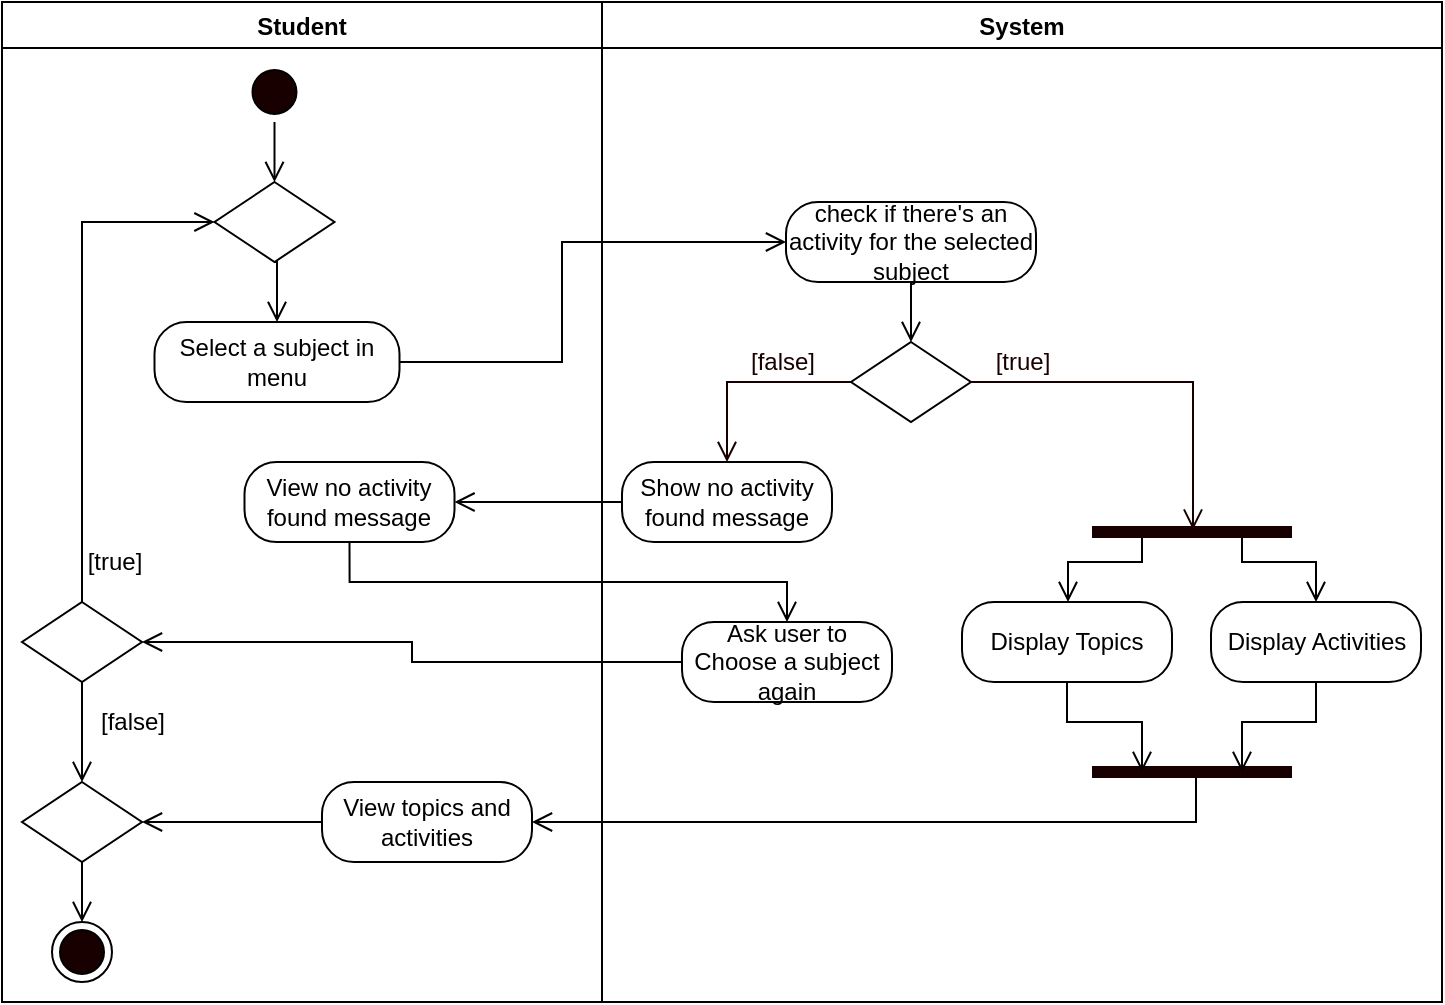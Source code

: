 <mxfile version="14.6.13" type="device" pages="7"><diagram id="xCnhNyhCRxLYTvVG-k2f" name="Open Subjects"><mxGraphModel dx="1024" dy="592" grid="1" gridSize="10" guides="1" tooltips="1" connect="1" arrows="1" fold="1" page="1" pageScale="1" pageWidth="850" pageHeight="1100" math="0" shadow="0"><root><mxCell id="0"/><mxCell id="1" parent="0"/><mxCell id="m3-zhuv08cqBMnWeQSRP-1" value="Student" style="swimlane;startSize=23;" parent="1" vertex="1"><mxGeometry x="40" y="10" width="300" height="500" as="geometry"/></mxCell><mxCell id="m3-zhuv08cqBMnWeQSRP-2" style="edgeStyle=orthogonalEdgeStyle;rounded=0;orthogonalLoop=1;jettySize=auto;html=1;exitX=0.5;exitY=1;exitDx=0;exitDy=0;entryX=0.5;entryY=0;entryDx=0;entryDy=0;endArrow=open;endFill=0;endSize=8;" parent="m3-zhuv08cqBMnWeQSRP-1" source="m3-zhuv08cqBMnWeQSRP-3" target="m3-zhuv08cqBMnWeQSRP-9" edge="1"><mxGeometry relative="1" as="geometry"><mxPoint x="136.25" y="110" as="targetPoint"/></mxGeometry></mxCell><mxCell id="m3-zhuv08cqBMnWeQSRP-3" value="" style="ellipse;html=1;shape=startState;fillColor=#190000;" parent="m3-zhuv08cqBMnWeQSRP-1" vertex="1"><mxGeometry x="121.25" y="30" width="30" height="30" as="geometry"/></mxCell><mxCell id="m3-zhuv08cqBMnWeQSRP-6" value="Select a subject in menu" style="rounded=1;whiteSpace=wrap;html=1;arcSize=40;" parent="m3-zhuv08cqBMnWeQSRP-1" vertex="1"><mxGeometry x="76.25" y="160" width="122.5" height="40" as="geometry"/></mxCell><mxCell id="m3-zhuv08cqBMnWeQSRP-8" style="edgeStyle=orthogonalEdgeStyle;rounded=0;orthogonalLoop=1;jettySize=auto;html=1;exitX=0.5;exitY=1;exitDx=0;exitDy=0;entryX=0.5;entryY=0;entryDx=0;entryDy=0;endArrow=open;endFill=0;endSize=8;" parent="m3-zhuv08cqBMnWeQSRP-1" source="m3-zhuv08cqBMnWeQSRP-9" target="m3-zhuv08cqBMnWeQSRP-6" edge="1"><mxGeometry relative="1" as="geometry"/></mxCell><mxCell id="m3-zhuv08cqBMnWeQSRP-9" value="" style="rhombus;whiteSpace=wrap;html=1;" parent="m3-zhuv08cqBMnWeQSRP-1" vertex="1"><mxGeometry x="106.25" y="90" width="60" height="40" as="geometry"/></mxCell><mxCell id="m3-zhuv08cqBMnWeQSRP-13" style="edgeStyle=orthogonalEdgeStyle;rounded=0;orthogonalLoop=1;jettySize=auto;html=1;exitX=0.5;exitY=0;exitDx=0;exitDy=0;entryX=0;entryY=0.5;entryDx=0;entryDy=0;endArrow=open;endFill=0;endSize=8;" parent="m3-zhuv08cqBMnWeQSRP-1" source="m3-zhuv08cqBMnWeQSRP-15" target="m3-zhuv08cqBMnWeQSRP-9" edge="1"><mxGeometry relative="1" as="geometry"/></mxCell><mxCell id="m3-zhuv08cqBMnWeQSRP-15" value="" style="rhombus;whiteSpace=wrap;html=1;" parent="m3-zhuv08cqBMnWeQSRP-1" vertex="1"><mxGeometry x="10.0" y="300" width="60" height="40" as="geometry"/></mxCell><mxCell id="m3-zhuv08cqBMnWeQSRP-16" value="[true]" style="text;html=1;align=center;verticalAlign=middle;resizable=0;points=[];autosize=1;strokeColor=none;" parent="m3-zhuv08cqBMnWeQSRP-1" vertex="1"><mxGeometry x="36.25" y="270" width="40" height="20" as="geometry"/></mxCell><mxCell id="L4JUY8mLhXnLWczYLnuo-8" style="edgeStyle=orthogonalEdgeStyle;rounded=0;orthogonalLoop=1;jettySize=auto;html=1;exitX=0;exitY=0.5;exitDx=0;exitDy=0;entryX=1;entryY=0.5;entryDx=0;entryDy=0;endArrow=open;endFill=0;endSize=8;" parent="m3-zhuv08cqBMnWeQSRP-1" source="L4JUY8mLhXnLWczYLnuo-5" target="L4JUY8mLhXnLWczYLnuo-6" edge="1"><mxGeometry relative="1" as="geometry"/></mxCell><mxCell id="L4JUY8mLhXnLWczYLnuo-5" value="View topics and activities" style="rounded=1;whiteSpace=wrap;html=1;arcSize=40;" parent="m3-zhuv08cqBMnWeQSRP-1" vertex="1"><mxGeometry x="160" y="390" width="105" height="40" as="geometry"/></mxCell><mxCell id="L4JUY8mLhXnLWczYLnuo-6" value="" style="rhombus;whiteSpace=wrap;html=1;" parent="m3-zhuv08cqBMnWeQSRP-1" vertex="1"><mxGeometry x="10.0" y="390" width="60" height="40" as="geometry"/></mxCell><mxCell id="m3-zhuv08cqBMnWeQSRP-52" style="edgeStyle=orthogonalEdgeStyle;rounded=0;orthogonalLoop=1;jettySize=auto;html=1;exitX=0.5;exitY=1;exitDx=0;exitDy=0;endArrow=open;endFill=0;endSize=8;entryX=0.5;entryY=0;entryDx=0;entryDy=0;" parent="m3-zhuv08cqBMnWeQSRP-1" source="m3-zhuv08cqBMnWeQSRP-15" target="L4JUY8mLhXnLWczYLnuo-6" edge="1"><mxGeometry relative="1" as="geometry"><mxPoint x="137.552" y="340.0" as="targetPoint"/></mxGeometry></mxCell><mxCell id="GKn5wGegRRHqDm7pzOaP-1" value="" style="ellipse;html=1;shape=endState;fillColor=#190000;" parent="m3-zhuv08cqBMnWeQSRP-1" vertex="1"><mxGeometry x="25" y="460" width="30" height="30" as="geometry"/></mxCell><mxCell id="L4JUY8mLhXnLWczYLnuo-9" style="edgeStyle=orthogonalEdgeStyle;rounded=0;orthogonalLoop=1;jettySize=auto;html=1;exitX=0.5;exitY=1;exitDx=0;exitDy=0;endArrow=open;endFill=0;endSize=8;entryX=0.5;entryY=0;entryDx=0;entryDy=0;" parent="m3-zhuv08cqBMnWeQSRP-1" source="L4JUY8mLhXnLWczYLnuo-6" target="GKn5wGegRRHqDm7pzOaP-1" edge="1"><mxGeometry relative="1" as="geometry"><mxPoint x="100" y="465" as="targetPoint"/></mxGeometry></mxCell><mxCell id="k1BD45X4Btv4v53Jyx5L-1" value="View no activity found message" style="rounded=1;whiteSpace=wrap;html=1;arcSize=40;" parent="m3-zhuv08cqBMnWeQSRP-1" vertex="1"><mxGeometry x="121.25" y="230" width="105" height="40" as="geometry"/></mxCell><mxCell id="m3-zhuv08cqBMnWeQSRP-38" value="[false]" style="text;html=1;align=center;verticalAlign=middle;resizable=0;points=[];autosize=1;strokeColor=none;" parent="m3-zhuv08cqBMnWeQSRP-1" vertex="1"><mxGeometry x="40" y="350" width="50" height="20" as="geometry"/></mxCell><mxCell id="m3-zhuv08cqBMnWeQSRP-20" value="System" style="swimlane;" parent="1" vertex="1"><mxGeometry x="340" y="10" width="420" height="500" as="geometry"/></mxCell><mxCell id="m3-zhuv08cqBMnWeQSRP-22" value="" style="rhombus;whiteSpace=wrap;html=1;" parent="m3-zhuv08cqBMnWeQSRP-20" vertex="1"><mxGeometry x="124.5" y="170" width="60" height="40" as="geometry"/></mxCell><mxCell id="m3-zhuv08cqBMnWeQSRP-24" value="&lt;font color=&quot;#190000&quot;&gt;[true]&lt;/font&gt;" style="text;html=1;align=center;verticalAlign=middle;resizable=0;points=[];autosize=1;strokeColor=none;fontColor=#FFFFFF;" parent="m3-zhuv08cqBMnWeQSRP-20" vertex="1"><mxGeometry x="189.5" y="170" width="40" height="20" as="geometry"/></mxCell><mxCell id="m3-zhuv08cqBMnWeQSRP-25" value="&lt;font color=&quot;#190000&quot;&gt;[false]&lt;/font&gt;" style="text;html=1;align=center;verticalAlign=middle;resizable=0;points=[];autosize=1;strokeColor=none;fontColor=#FFFFFF;" parent="m3-zhuv08cqBMnWeQSRP-20" vertex="1"><mxGeometry x="65" y="170" width="50" height="20" as="geometry"/></mxCell><mxCell id="m3-zhuv08cqBMnWeQSRP-26" value="Show no activity found message" style="rounded=1;whiteSpace=wrap;html=1;arcSize=40;" parent="m3-zhuv08cqBMnWeQSRP-20" vertex="1"><mxGeometry x="10" y="230" width="105" height="40" as="geometry"/></mxCell><mxCell id="m3-zhuv08cqBMnWeQSRP-29" style="edgeStyle=orthogonalEdgeStyle;rounded=0;orthogonalLoop=1;jettySize=auto;html=1;exitX=0;exitY=0.5;exitDx=0;exitDy=0;fontColor=#FFFFFF;endArrow=open;endFill=0;endSize=8;strokeColor=#190000;entryX=0.5;entryY=0;entryDx=0;entryDy=0;" parent="m3-zhuv08cqBMnWeQSRP-20" source="m3-zhuv08cqBMnWeQSRP-22" target="m3-zhuv08cqBMnWeQSRP-26" edge="1"><mxGeometry relative="1" as="geometry"><mxPoint x="50" y="230" as="targetPoint"/></mxGeometry></mxCell><mxCell id="m3-zhuv08cqBMnWeQSRP-30" style="edgeStyle=orthogonalEdgeStyle;rounded=0;orthogonalLoop=1;jettySize=auto;html=1;exitX=1;exitY=0.5;exitDx=0;exitDy=0;fontColor=#FFFFFF;endArrow=open;endFill=0;endSize=8;strokeColor=#190000;entryX=0.505;entryY=0.383;entryDx=0;entryDy=0;entryPerimeter=0;" parent="m3-zhuv08cqBMnWeQSRP-20" source="m3-zhuv08cqBMnWeQSRP-22" target="m3-zhuv08cqBMnWeQSRP-42" edge="1"><mxGeometry relative="1" as="geometry"><mxPoint x="230" y="230" as="targetPoint"/></mxGeometry></mxCell><mxCell id="m3-zhuv08cqBMnWeQSRP-46" style="edgeStyle=orthogonalEdgeStyle;rounded=0;orthogonalLoop=1;jettySize=auto;html=1;exitX=0.75;exitY=0.5;exitDx=0;exitDy=0;exitPerimeter=0;entryX=0.5;entryY=0;entryDx=0;entryDy=0;endArrow=open;endFill=0;endSize=8;" parent="m3-zhuv08cqBMnWeQSRP-20" source="m3-zhuv08cqBMnWeQSRP-42" target="m3-zhuv08cqBMnWeQSRP-45" edge="1"><mxGeometry relative="1" as="geometry"><Array as="points"><mxPoint x="320" y="280"/><mxPoint x="357" y="280"/></Array></mxGeometry></mxCell><mxCell id="m3-zhuv08cqBMnWeQSRP-48" style="edgeStyle=orthogonalEdgeStyle;rounded=0;orthogonalLoop=1;jettySize=auto;html=1;exitX=0.25;exitY=0.5;exitDx=0;exitDy=0;exitPerimeter=0;endArrow=open;endFill=0;endSize=8;" parent="m3-zhuv08cqBMnWeQSRP-20" source="m3-zhuv08cqBMnWeQSRP-42" target="m3-zhuv08cqBMnWeQSRP-43" edge="1"><mxGeometry relative="1" as="geometry"><Array as="points"><mxPoint x="270" y="280"/><mxPoint x="233" y="280"/></Array></mxGeometry></mxCell><mxCell id="m3-zhuv08cqBMnWeQSRP-42" value="" style="shape=line;html=1;strokeWidth=6;strokeColor=#190000;" parent="m3-zhuv08cqBMnWeQSRP-20" vertex="1"><mxGeometry x="245" y="260" width="100" height="10" as="geometry"/></mxCell><mxCell id="m3-zhuv08cqBMnWeQSRP-43" value="Display Topics" style="rounded=1;whiteSpace=wrap;html=1;arcSize=40;" parent="m3-zhuv08cqBMnWeQSRP-20" vertex="1"><mxGeometry x="180" y="300" width="105" height="40" as="geometry"/></mxCell><mxCell id="m3-zhuv08cqBMnWeQSRP-45" value="Display Activities" style="rounded=1;whiteSpace=wrap;html=1;arcSize=40;" parent="m3-zhuv08cqBMnWeQSRP-20" vertex="1"><mxGeometry x="304.5" y="300" width="105" height="40" as="geometry"/></mxCell><mxCell id="k1BD45X4Btv4v53Jyx5L-7" style="edgeStyle=orthogonalEdgeStyle;rounded=0;orthogonalLoop=1;jettySize=auto;html=1;exitX=0.5;exitY=1;exitDx=0;exitDy=0;entryX=0.5;entryY=0;entryDx=0;entryDy=0;endArrow=open;endFill=0;endSize=8;" parent="m3-zhuv08cqBMnWeQSRP-20" source="k1BD45X4Btv4v53Jyx5L-6" target="m3-zhuv08cqBMnWeQSRP-22" edge="1"><mxGeometry relative="1" as="geometry"/></mxCell><mxCell id="k1BD45X4Btv4v53Jyx5L-6" value="check if there's an activity for the selected subject" style="rounded=1;whiteSpace=wrap;html=1;arcSize=40;" parent="m3-zhuv08cqBMnWeQSRP-20" vertex="1"><mxGeometry x="92" y="100" width="125" height="40" as="geometry"/></mxCell><mxCell id="k1BD45X4Btv4v53Jyx5L-2" value="Ask user to Choose a subject again" style="rounded=1;whiteSpace=wrap;html=1;arcSize=40;" parent="m3-zhuv08cqBMnWeQSRP-20" vertex="1"><mxGeometry x="40" y="310" width="105" height="40" as="geometry"/></mxCell><mxCell id="m3-zhuv08cqBMnWeQSRP-5" style="edgeStyle=orthogonalEdgeStyle;rounded=0;orthogonalLoop=1;jettySize=auto;html=1;exitX=1;exitY=0.5;exitDx=0;exitDy=0;entryX=0;entryY=0.5;entryDx=0;entryDy=0;endArrow=open;endFill=0;endSize=8;" parent="1" source="m3-zhuv08cqBMnWeQSRP-6" target="k1BD45X4Btv4v53Jyx5L-6" edge="1"><mxGeometry relative="1" as="geometry"><mxPoint x="470" y="200" as="targetPoint"/><Array as="points"><mxPoint x="320" y="190"/><mxPoint x="320" y="130"/></Array></mxGeometry></mxCell><mxCell id="L4JUY8mLhXnLWczYLnuo-7" style="edgeStyle=orthogonalEdgeStyle;rounded=0;orthogonalLoop=1;jettySize=auto;html=1;exitX=0.52;exitY=0.7;exitDx=0;exitDy=0;exitPerimeter=0;entryX=1;entryY=0.5;entryDx=0;entryDy=0;endArrow=open;endFill=0;endSize=8;" parent="1" source="m3-zhuv08cqBMnWeQSRP-47" target="L4JUY8mLhXnLWczYLnuo-5" edge="1"><mxGeometry relative="1" as="geometry"><Array as="points"><mxPoint x="637" y="420"/></Array></mxGeometry></mxCell><mxCell id="m3-zhuv08cqBMnWeQSRP-47" value="" style="shape=line;html=1;strokeWidth=6;strokeColor=#190000;" parent="1" vertex="1"><mxGeometry x="585" y="390" width="100" height="10" as="geometry"/></mxCell><mxCell id="m3-zhuv08cqBMnWeQSRP-49" style="edgeStyle=orthogonalEdgeStyle;rounded=0;orthogonalLoop=1;jettySize=auto;html=1;exitX=0.5;exitY=1;exitDx=0;exitDy=0;entryX=0.25;entryY=0.5;entryDx=0;entryDy=0;entryPerimeter=0;endArrow=open;endFill=0;endSize=8;" parent="1" source="m3-zhuv08cqBMnWeQSRP-43" target="m3-zhuv08cqBMnWeQSRP-47" edge="1"><mxGeometry relative="1" as="geometry"/></mxCell><mxCell id="m3-zhuv08cqBMnWeQSRP-50" style="edgeStyle=orthogonalEdgeStyle;rounded=0;orthogonalLoop=1;jettySize=auto;html=1;exitX=0.5;exitY=1;exitDx=0;exitDy=0;entryX=0.75;entryY=0.5;entryDx=0;entryDy=0;entryPerimeter=0;endArrow=open;endFill=0;endSize=8;" parent="1" source="m3-zhuv08cqBMnWeQSRP-45" target="m3-zhuv08cqBMnWeQSRP-47" edge="1"><mxGeometry relative="1" as="geometry"/></mxCell><mxCell id="k1BD45X4Btv4v53Jyx5L-4" style="edgeStyle=orthogonalEdgeStyle;rounded=0;orthogonalLoop=1;jettySize=auto;html=1;exitX=0;exitY=0.5;exitDx=0;exitDy=0;entryX=1;entryY=0.5;entryDx=0;entryDy=0;endArrow=open;endFill=0;endSize=8;" parent="1" source="k1BD45X4Btv4v53Jyx5L-2" target="m3-zhuv08cqBMnWeQSRP-15" edge="1"><mxGeometry relative="1" as="geometry"/></mxCell><mxCell id="k1BD45X4Btv4v53Jyx5L-3" style="edgeStyle=orthogonalEdgeStyle;rounded=0;orthogonalLoop=1;jettySize=auto;html=1;exitX=0.5;exitY=1;exitDx=0;exitDy=0;entryX=0.5;entryY=0;entryDx=0;entryDy=0;endArrow=open;endFill=0;endSize=8;" parent="1" source="k1BD45X4Btv4v53Jyx5L-1" target="k1BD45X4Btv4v53Jyx5L-2" edge="1"><mxGeometry relative="1" as="geometry"/></mxCell><mxCell id="k1BD45X4Btv4v53Jyx5L-5" style="edgeStyle=orthogonalEdgeStyle;rounded=0;orthogonalLoop=1;jettySize=auto;html=1;exitX=0;exitY=0.5;exitDx=0;exitDy=0;entryX=1;entryY=0.5;entryDx=0;entryDy=0;endArrow=open;endFill=0;endSize=8;" parent="1" source="m3-zhuv08cqBMnWeQSRP-26" target="k1BD45X4Btv4v53Jyx5L-1" edge="1"><mxGeometry relative="1" as="geometry"/></mxCell></root></mxGraphModel></diagram><diagram id="-otofbB8y98P2wj9qeeW" name="Take Trial Quiz"><mxGraphModel dx="1205" dy="696" grid="1" gridSize="10" guides="1" tooltips="1" connect="1" arrows="1" fold="1" page="1" pageScale="1" pageWidth="850" pageHeight="1100" math="0" shadow="0"><root><mxCell id="9SPK_Vc43-WRPLFOD8kL-0"/><mxCell id="9SPK_Vc43-WRPLFOD8kL-1" parent="9SPK_Vc43-WRPLFOD8kL-0"/><mxCell id="9SPK_Vc43-WRPLFOD8kL-2" value="Student" style="swimlane;startSize=23;" parent="9SPK_Vc43-WRPLFOD8kL-1" vertex="1"><mxGeometry x="111" y="20" width="300" height="950" as="geometry"/></mxCell><mxCell id="9SPK_Vc43-WRPLFOD8kL-3" value="" style="ellipse;html=1;shape=startState;fillColor=#190000;" parent="9SPK_Vc43-WRPLFOD8kL-2" vertex="1"><mxGeometry x="145" y="25" width="30" height="30" as="geometry"/></mxCell><mxCell id="9SPK_Vc43-WRPLFOD8kL-4" value="" style="edgeStyle=orthogonalEdgeStyle;html=1;verticalAlign=bottom;endArrow=open;endSize=8;entryX=0.5;entryY=0;entryDx=0;entryDy=0;rounded=0;" parent="9SPK_Vc43-WRPLFOD8kL-2" target="9SPK_Vc43-WRPLFOD8kL-6" edge="1"><mxGeometry relative="1" as="geometry"><mxPoint x="160.5" y="95" as="targetPoint"/><mxPoint x="160.5" y="55" as="sourcePoint"/></mxGeometry></mxCell><mxCell id="9SPK_Vc43-WRPLFOD8kL-6" value="Choose Subject" style="rounded=1;whiteSpace=wrap;html=1;arcSize=40;" parent="9SPK_Vc43-WRPLFOD8kL-2" vertex="1"><mxGeometry x="103.75" y="90" width="112.5" height="35" as="geometry"/></mxCell><mxCell id="9SPK_Vc43-WRPLFOD8kL-7" style="edgeStyle=orthogonalEdgeStyle;rounded=0;orthogonalLoop=1;jettySize=auto;html=1;exitX=0.5;exitY=1;exitDx=0;exitDy=0;fontColor=#FFFFFF;endArrow=open;endFill=0;endSize=8;strokeColor=#190000;" parent="9SPK_Vc43-WRPLFOD8kL-2" source="9SPK_Vc43-WRPLFOD8kL-8" edge="1"><mxGeometry relative="1" as="geometry"><mxPoint x="160" y="250" as="targetPoint"/></mxGeometry></mxCell><mxCell id="9SPK_Vc43-WRPLFOD8kL-8" value="Choose Topic" style="rounded=1;whiteSpace=wrap;html=1;arcSize=40;" parent="9SPK_Vc43-WRPLFOD8kL-2" vertex="1"><mxGeometry x="108.75" y="170" width="102.5" height="40" as="geometry"/></mxCell><mxCell id="9SPK_Vc43-WRPLFOD8kL-9" value="Open Questions Bank" style="rounded=1;whiteSpace=wrap;html=1;arcSize=40;" parent="9SPK_Vc43-WRPLFOD8kL-2" vertex="1"><mxGeometry x="108.75" y="310" width="102.5" height="40" as="geometry"/></mxCell><mxCell id="9SPK_Vc43-WRPLFOD8kL-10" value="Select Answer&amp;nbsp;" style="rounded=1;whiteSpace=wrap;html=1;arcSize=40;" parent="9SPK_Vc43-WRPLFOD8kL-2" vertex="1"><mxGeometry x="113.75" y="370" width="92.5" height="40" as="geometry"/></mxCell><mxCell id="9SPK_Vc43-WRPLFOD8kL-12" style="edgeStyle=orthogonalEdgeStyle;rounded=0;orthogonalLoop=1;jettySize=auto;html=1;exitX=0.5;exitY=1;exitDx=0;exitDy=0;entryX=0.5;entryY=0;entryDx=0;entryDy=0;endArrow=open;endFill=0;endSize=8;" parent="9SPK_Vc43-WRPLFOD8kL-2" source="9SPK_Vc43-WRPLFOD8kL-13" target="9SPK_Vc43-WRPLFOD8kL-9" edge="1"><mxGeometry relative="1" as="geometry"/></mxCell><mxCell id="9SPK_Vc43-WRPLFOD8kL-13" value="" style="rhombus;whiteSpace=wrap;html=1;" parent="9SPK_Vc43-WRPLFOD8kL-2" vertex="1"><mxGeometry x="130" y="250" width="60" height="40" as="geometry"/></mxCell><mxCell id="4VrR4iobImMc_wgSsrPQ-10" style="edgeStyle=orthogonalEdgeStyle;rounded=0;orthogonalLoop=1;jettySize=auto;html=1;exitX=0.5;exitY=1;exitDx=0;exitDy=0;entryX=0.5;entryY=0;entryDx=0;entryDy=0;endArrow=open;endFill=0;endSize=8;" parent="9SPK_Vc43-WRPLFOD8kL-2" source="9SPK_Vc43-WRPLFOD8kL-33" target="9SPK_Vc43-WRPLFOD8kL-35" edge="1"><mxGeometry relative="1" as="geometry"/></mxCell><mxCell id="9SPK_Vc43-WRPLFOD8kL-33" value="" style="rhombus;whiteSpace=wrap;html=1;" parent="9SPK_Vc43-WRPLFOD8kL-2" vertex="1"><mxGeometry x="24" y="740" width="60" height="40" as="geometry"/></mxCell><mxCell id="9SPK_Vc43-WRPLFOD8kL-55" style="edgeStyle=orthogonalEdgeStyle;rounded=0;jumpStyle=arc;jumpSize=14;orthogonalLoop=1;jettySize=auto;html=1;exitX=0.5;exitY=0;exitDx=0;exitDy=0;entryX=0;entryY=0.5;entryDx=0;entryDy=0;endArrow=open;endFill=0;startSize=9;endSize=8;" parent="9SPK_Vc43-WRPLFOD8kL-2" source="9SPK_Vc43-WRPLFOD8kL-33" target="9SPK_Vc43-WRPLFOD8kL-13" edge="1"><mxGeometry relative="1" as="geometry"/></mxCell><mxCell id="9SPK_Vc43-WRPLFOD8kL-36" value="&lt;font color=&quot;#190000&quot;&gt;[Yes]&lt;/font&gt;" style="text;html=1;align=center;verticalAlign=middle;resizable=0;points=[];autosize=1;strokeColor=none;fontColor=#FFFFFF;" parent="9SPK_Vc43-WRPLFOD8kL-2" vertex="1"><mxGeometry x="48.75" y="710" width="40" height="20" as="geometry"/></mxCell><mxCell id="9SPK_Vc43-WRPLFOD8kL-35" value="" style="ellipse;html=1;shape=endState;fillColor=#190000;" parent="9SPK_Vc43-WRPLFOD8kL-2" vertex="1"><mxGeometry x="39" y="860" width="30" height="30" as="geometry"/></mxCell><mxCell id="9SPK_Vc43-WRPLFOD8kL-37" value="&lt;font color=&quot;#190000&quot;&gt;[No]&lt;/font&gt;" style="text;html=1;align=center;verticalAlign=middle;resizable=0;points=[];autosize=1;strokeColor=none;fontColor=#FFFFFF;" parent="9SPK_Vc43-WRPLFOD8kL-2" vertex="1"><mxGeometry x="48.75" y="800" width="40" height="20" as="geometry"/></mxCell><mxCell id="4VrR4iobImMc_wgSsrPQ-8" value="View Score" style="rounded=1;whiteSpace=wrap;html=1;arcSize=40;" parent="9SPK_Vc43-WRPLFOD8kL-2" vertex="1"><mxGeometry x="160" y="810" width="102.75" height="40" as="geometry"/></mxCell><mxCell id="kr04YPCiFrjeQ48-rswm-0" value="View modal" style="rounded=1;whiteSpace=wrap;html=1;arcSize=40;" parent="9SPK_Vc43-WRPLFOD8kL-2" vertex="1"><mxGeometry x="119" y="500" width="122.5" height="40" as="geometry"/></mxCell><mxCell id="9SPK_Vc43-WRPLFOD8kL-19" value="System" style="swimlane;" parent="9SPK_Vc43-WRPLFOD8kL-1" vertex="1"><mxGeometry x="410" y="20" width="310" height="950" as="geometry"/></mxCell><mxCell id="9SPK_Vc43-WRPLFOD8kL-21" value="Display Topics" style="rounded=1;whiteSpace=wrap;html=1;arcSize=40;" parent="9SPK_Vc43-WRPLFOD8kL-19" vertex="1"><mxGeometry x="105" y="130" width="97.5" height="35" as="geometry"/></mxCell><mxCell id="9SPK_Vc43-WRPLFOD8kL-27" value="Display the Corect/Wrong modal" style="rounded=1;whiteSpace=wrap;html=1;arcSize=40;" parent="9SPK_Vc43-WRPLFOD8kL-19" vertex="1"><mxGeometry x="92.5" y="500" width="122.5" height="40" as="geometry"/></mxCell><mxCell id="9SPK_Vc43-WRPLFOD8kL-32" value="Display Score" style="rounded=1;whiteSpace=wrap;html=1;arcSize=40;" parent="9SPK_Vc43-WRPLFOD8kL-19" vertex="1"><mxGeometry x="99.38" y="810" width="108.75" height="40" as="geometry"/></mxCell><mxCell id="9SPK_Vc43-WRPLFOD8kL-22" value="Display Question and Choices" style="rounded=1;whiteSpace=wrap;html=1;arcSize=40;" parent="9SPK_Vc43-WRPLFOD8kL-19" vertex="1"><mxGeometry x="100" y="310" width="102.5" height="40" as="geometry"/></mxCell><mxCell id="9SPK_Vc43-WRPLFOD8kL-56" style="edgeStyle=orthogonalEdgeStyle;rounded=0;jumpStyle=arc;jumpSize=14;orthogonalLoop=1;jettySize=auto;html=1;exitX=0.5;exitY=1;exitDx=0;exitDy=0;endArrow=open;endFill=0;startSize=9;endSize=8;" parent="9SPK_Vc43-WRPLFOD8kL-19" source="9SPK_Vc43-WRPLFOD8kL-57" target="9SPK_Vc43-WRPLFOD8kL-22" edge="1"><mxGeometry relative="1" as="geometry"/></mxCell><mxCell id="9SPK_Vc43-WRPLFOD8kL-57" value="" style="rhombus;whiteSpace=wrap;html=1;" parent="9SPK_Vc43-WRPLFOD8kL-19" vertex="1"><mxGeometry x="121.25" y="230" width="60" height="40" as="geometry"/></mxCell><mxCell id="4VrR4iobImMc_wgSsrPQ-3" style="edgeStyle=orthogonalEdgeStyle;rounded=0;orthogonalLoop=1;jettySize=auto;html=1;exitX=0.5;exitY=1;exitDx=0;exitDy=0;entryX=0.5;entryY=0;entryDx=0;entryDy=0;endArrow=open;endFill=0;endSize=8;" parent="9SPK_Vc43-WRPLFOD8kL-19" source="4VrR4iobImMc_wgSsrPQ-2" target="9SPK_Vc43-WRPLFOD8kL-27" edge="1"><mxGeometry relative="1" as="geometry"><mxPoint x="181.25" y="490" as="targetPoint"/></mxGeometry></mxCell><mxCell id="4VrR4iobImMc_wgSsrPQ-2" value="Check Answer" style="rounded=1;whiteSpace=wrap;html=1;arcSize=40;" parent="9SPK_Vc43-WRPLFOD8kL-19" vertex="1"><mxGeometry x="97.5" y="420" width="105" height="45" as="geometry"/></mxCell><mxCell id="gNfsW891UFXqQL4jsgNE-1" style="edgeStyle=orthogonalEdgeStyle;rounded=0;orthogonalLoop=1;jettySize=auto;html=1;exitX=0.5;exitY=1;exitDx=0;exitDy=0;endArrow=open;endFill=0;endSize=8;" parent="9SPK_Vc43-WRPLFOD8kL-19" source="gNfsW891UFXqQL4jsgNE-0" target="9SPK_Vc43-WRPLFOD8kL-32" edge="1"><mxGeometry relative="1" as="geometry"/></mxCell><mxCell id="gNfsW891UFXqQL4jsgNE-0" value="Save score to database" style="rounded=1;whiteSpace=wrap;html=1;arcSize=40;" parent="9SPK_Vc43-WRPLFOD8kL-19" vertex="1"><mxGeometry x="100" y="740" width="108.75" height="40" as="geometry"/></mxCell><mxCell id="U_CiN0SDv9xRTAexaMif-4" style="edgeStyle=orthogonalEdgeStyle;rounded=0;orthogonalLoop=1;jettySize=auto;html=1;exitX=1;exitY=0.5;exitDx=0;exitDy=0;entryX=1;entryY=0.5;entryDx=0;entryDy=0;endArrow=open;endFill=0;endSize=8;" parent="9SPK_Vc43-WRPLFOD8kL-19" source="9SPK_Vc43-WRPLFOD8kL-15" target="9SPK_Vc43-WRPLFOD8kL-57" edge="1"><mxGeometry relative="1" as="geometry"><Array as="points"><mxPoint x="260" y="680"/><mxPoint x="260" y="250"/></Array></mxGeometry></mxCell><mxCell id="9SPK_Vc43-WRPLFOD8kL-15" value="" style="rhombus;whiteSpace=wrap;html=1;" parent="9SPK_Vc43-WRPLFOD8kL-19" vertex="1"><mxGeometry x="123.75" y="660" width="60" height="40" as="geometry"/></mxCell><mxCell id="U_CiN0SDv9xRTAexaMif-2" style="edgeStyle=orthogonalEdgeStyle;rounded=0;orthogonalLoop=1;jettySize=auto;html=1;exitX=0.5;exitY=1;exitDx=0;exitDy=0;entryX=0.5;entryY=0;entryDx=0;entryDy=0;endArrow=open;endFill=0;endSize=8;" parent="9SPK_Vc43-WRPLFOD8kL-19" source="U_CiN0SDv9xRTAexaMif-0" target="9SPK_Vc43-WRPLFOD8kL-15" edge="1"><mxGeometry relative="1" as="geometry"/></mxCell><mxCell id="U_CiN0SDv9xRTAexaMif-0" value="Check if there is a following question" style="rounded=1;whiteSpace=wrap;html=1;arcSize=40;" parent="9SPK_Vc43-WRPLFOD8kL-19" vertex="1"><mxGeometry x="92.5" y="580" width="122.5" height="40" as="geometry"/></mxCell><mxCell id="9SPK_Vc43-WRPLFOD8kL-14" style="edgeStyle=orthogonalEdgeStyle;rounded=0;jumpStyle=arc;jumpSize=14;orthogonalLoop=1;jettySize=auto;html=1;exitX=0.5;exitY=1;exitDx=0;exitDy=0;endArrow=open;endFill=0;startSize=9;endSize=8;entryX=0.5;entryY=0;entryDx=0;entryDy=0;" parent="9SPK_Vc43-WRPLFOD8kL-19" source="9SPK_Vc43-WRPLFOD8kL-15" target="gNfsW891UFXqQL4jsgNE-0" edge="1"><mxGeometry relative="1" as="geometry"><mxPoint x="-126.5" y="630" as="targetPoint"/></mxGeometry></mxCell><mxCell id="U_CiN0SDv9xRTAexaMif-6" value="[false]" style="text;html=1;align=center;verticalAlign=middle;resizable=0;points=[];autosize=1;strokeColor=none;" parent="9SPK_Vc43-WRPLFOD8kL-19" vertex="1"><mxGeometry x="150" y="710" width="50" height="20" as="geometry"/></mxCell><mxCell id="U_CiN0SDv9xRTAexaMif-8" value="Answer trial quiz again" style="rounded=1;whiteSpace=wrap;html=1;arcSize=40;" parent="9SPK_Vc43-WRPLFOD8kL-19" vertex="1"><mxGeometry x="105" y="890" width="102.75" height="40" as="geometry"/></mxCell><mxCell id="9SPK_Vc43-WRPLFOD8kL-43" style="edgeStyle=orthogonalEdgeStyle;rounded=0;orthogonalLoop=1;jettySize=auto;html=1;exitX=0.5;exitY=1;exitDx=0;exitDy=0;entryX=0;entryY=0.5;entryDx=0;entryDy=0;fontColor=#FFFFFF;endArrow=open;endFill=0;endSize=8;strokeColor=#190000;" parent="9SPK_Vc43-WRPLFOD8kL-1" source="9SPK_Vc43-WRPLFOD8kL-6" target="9SPK_Vc43-WRPLFOD8kL-21" edge="1"><mxGeometry relative="1" as="geometry"/></mxCell><mxCell id="9SPK_Vc43-WRPLFOD8kL-44" style="edgeStyle=orthogonalEdgeStyle;rounded=0;orthogonalLoop=1;jettySize=auto;html=1;exitX=0.5;exitY=1;exitDx=0;exitDy=0;entryX=1;entryY=0.5;entryDx=0;entryDy=0;fontColor=#FFFFFF;endArrow=open;endFill=0;endSize=8;strokeColor=#190000;" parent="9SPK_Vc43-WRPLFOD8kL-1" source="9SPK_Vc43-WRPLFOD8kL-21" target="9SPK_Vc43-WRPLFOD8kL-8" edge="1"><mxGeometry relative="1" as="geometry"/></mxCell><mxCell id="9SPK_Vc43-WRPLFOD8kL-45" style="edgeStyle=orthogonalEdgeStyle;rounded=0;orthogonalLoop=1;jettySize=auto;html=1;exitX=0.5;exitY=1;exitDx=0;exitDy=0;entryX=1;entryY=0.5;entryDx=0;entryDy=0;endArrow=open;endFill=0;endSize=8;" parent="9SPK_Vc43-WRPLFOD8kL-1" source="9SPK_Vc43-WRPLFOD8kL-22" target="9SPK_Vc43-WRPLFOD8kL-10" edge="1"><mxGeometry relative="1" as="geometry"/></mxCell><mxCell id="9SPK_Vc43-WRPLFOD8kL-58" value="" style="edgeStyle=orthogonalEdgeStyle;rounded=0;orthogonalLoop=1;jettySize=auto;html=1;exitX=1;exitY=0.5;exitDx=0;exitDy=0;endArrow=open;endFill=0;endSize=8;entryX=0;entryY=0.5;entryDx=0;entryDy=0;" parent="9SPK_Vc43-WRPLFOD8kL-1" source="9SPK_Vc43-WRPLFOD8kL-9" target="9SPK_Vc43-WRPLFOD8kL-57" edge="1"><mxGeometry relative="1" as="geometry"><mxPoint x="321.25" y="350" as="sourcePoint"/><mxPoint x="546.3" y="410" as="targetPoint"/></mxGeometry></mxCell><mxCell id="4VrR4iobImMc_wgSsrPQ-4" style="edgeStyle=orthogonalEdgeStyle;rounded=0;orthogonalLoop=1;jettySize=auto;html=1;exitX=0.5;exitY=1;exitDx=0;exitDy=0;entryX=0;entryY=0.5;entryDx=0;entryDy=0;endArrow=open;endFill=0;endSize=8;" parent="9SPK_Vc43-WRPLFOD8kL-1" source="9SPK_Vc43-WRPLFOD8kL-10" target="4VrR4iobImMc_wgSsrPQ-2" edge="1"><mxGeometry relative="1" as="geometry"/></mxCell><mxCell id="4VrR4iobImMc_wgSsrPQ-7" style="edgeStyle=orthogonalEdgeStyle;rounded=0;orthogonalLoop=1;jettySize=auto;html=1;exitX=0;exitY=0.5;exitDx=0;exitDy=0;endArrow=open;endFill=0;endSize=8;entryX=1;entryY=0.5;entryDx=0;entryDy=0;" parent="9SPK_Vc43-WRPLFOD8kL-1" source="9SPK_Vc43-WRPLFOD8kL-32" target="4VrR4iobImMc_wgSsrPQ-8" edge="1"><mxGeometry relative="1" as="geometry"><mxPoint x="473.75" y="890" as="targetPoint"/></mxGeometry></mxCell><mxCell id="U_CiN0SDv9xRTAexaMif-5" value="[true]" style="text;html=1;align=center;verticalAlign=middle;resizable=0;points=[];autosize=1;strokeColor=none;" parent="9SPK_Vc43-WRPLFOD8kL-1" vertex="1"><mxGeometry x="590" y="680" width="40" height="20" as="geometry"/></mxCell><mxCell id="kr04YPCiFrjeQ48-rswm-1" style="edgeStyle=orthogonalEdgeStyle;rounded=0;orthogonalLoop=1;jettySize=auto;html=1;exitX=0;exitY=0.5;exitDx=0;exitDy=0;entryX=1;entryY=0.5;entryDx=0;entryDy=0;endArrow=open;endFill=0;endSize=8;" parent="9SPK_Vc43-WRPLFOD8kL-1" source="9SPK_Vc43-WRPLFOD8kL-27" target="kr04YPCiFrjeQ48-rswm-0" edge="1"><mxGeometry relative="1" as="geometry"/></mxCell><mxCell id="kr04YPCiFrjeQ48-rswm-2" style="edgeStyle=orthogonalEdgeStyle;rounded=0;orthogonalLoop=1;jettySize=auto;html=1;exitX=0.5;exitY=1;exitDx=0;exitDy=0;entryX=0;entryY=0.5;entryDx=0;entryDy=0;endArrow=open;endFill=0;endSize=8;" parent="9SPK_Vc43-WRPLFOD8kL-1" source="kr04YPCiFrjeQ48-rswm-0" target="U_CiN0SDv9xRTAexaMif-0" edge="1"><mxGeometry relative="1" as="geometry"/></mxCell><mxCell id="4VrR4iobImMc_wgSsrPQ-9" style="edgeStyle=orthogonalEdgeStyle;rounded=0;orthogonalLoop=1;jettySize=auto;html=1;exitX=0;exitY=0.5;exitDx=0;exitDy=0;entryX=1;entryY=0.5;entryDx=0;entryDy=0;endArrow=open;endFill=0;endSize=8;" parent="9SPK_Vc43-WRPLFOD8kL-1" source="U_CiN0SDv9xRTAexaMif-8" target="9SPK_Vc43-WRPLFOD8kL-33" edge="1"><mxGeometry relative="1" as="geometry"><Array as="points"><mxPoint x="230" y="930"/><mxPoint x="230" y="780"/></Array></mxGeometry></mxCell><mxCell id="U_CiN0SDv9xRTAexaMif-9" style="edgeStyle=orthogonalEdgeStyle;rounded=0;orthogonalLoop=1;jettySize=auto;html=1;exitX=0.5;exitY=1;exitDx=0;exitDy=0;entryX=0.5;entryY=0;entryDx=0;entryDy=0;endArrow=open;endFill=0;endSize=8;" parent="9SPK_Vc43-WRPLFOD8kL-1" source="4VrR4iobImMc_wgSsrPQ-8" target="U_CiN0SDv9xRTAexaMif-8" edge="1"><mxGeometry relative="1" as="geometry"/></mxCell></root></mxGraphModel></diagram><diagram id="jzdwXitfnk20zXMu2zWF" name="Take Assessment"><mxGraphModel dx="1024" dy="592" grid="1" gridSize="10" guides="1" tooltips="1" connect="1" arrows="1" fold="1" page="1" pageScale="1" pageWidth="850" pageHeight="1100" math="0" shadow="0"><root><mxCell id="rs319yFBnZubur0SZfpG-0"/><mxCell id="rs319yFBnZubur0SZfpG-1" parent="rs319yFBnZubur0SZfpG-0"/><mxCell id="0v7EWciM_yS-tpHEfJkf-0" value="Student" style="swimlane;startSize=23;" parent="rs319yFBnZubur0SZfpG-1" vertex="1"><mxGeometry x="130" y="20" width="280" height="870" as="geometry"/></mxCell><mxCell id="OjgIDBqP_f-mNfk16I7Z-38" style="edgeStyle=orthogonalEdgeStyle;rounded=0;orthogonalLoop=1;jettySize=auto;html=1;exitX=0.5;exitY=1;exitDx=0;exitDy=0;entryX=0.5;entryY=0;entryDx=0;entryDy=0;endArrow=open;endFill=0;endSize=8;" parent="0v7EWciM_yS-tpHEfJkf-0" source="OjgIDBqP_f-mNfk16I7Z-34" target="OjgIDBqP_f-mNfk16I7Z-37" edge="1"><mxGeometry relative="1" as="geometry"/></mxCell><mxCell id="OjgIDBqP_f-mNfk16I7Z-34" value="View Score" style="rounded=1;whiteSpace=wrap;html=1;arcSize=40;" parent="0v7EWciM_yS-tpHEfJkf-0" vertex="1"><mxGeometry x="102.52" y="710.0" width="90" height="40" as="geometry"/></mxCell><mxCell id="OjgIDBqP_f-mNfk16I7Z-37" value="" style="ellipse;html=1;shape=endState;fillColor=#190000;" parent="0v7EWciM_yS-tpHEfJkf-0" vertex="1"><mxGeometry x="132.52" y="794.57" width="30" height="30" as="geometry"/></mxCell><mxCell id="anxvFn-9Zx2DVc0jyh4--80" value="Open Questions Bank" style="rounded=1;whiteSpace=wrap;html=1;arcSize=40;" parent="0v7EWciM_yS-tpHEfJkf-0" vertex="1"><mxGeometry x="71.75" y="270" width="102.5" height="40" as="geometry"/></mxCell><mxCell id="0v7EWciM_yS-tpHEfJkf-4" value="Choose Topic" style="rounded=1;whiteSpace=wrap;html=1;arcSize=40;" parent="0v7EWciM_yS-tpHEfJkf-0" vertex="1"><mxGeometry x="65.63" y="190" width="114.75" height="44.07" as="geometry"/></mxCell><mxCell id="0v7EWciM_yS-tpHEfJkf-43" style="edgeStyle=orthogonalEdgeStyle;rounded=0;orthogonalLoop=1;jettySize=auto;html=1;exitX=0.5;exitY=1;exitDx=0;exitDy=0;entryX=0.5;entryY=0;entryDx=0;entryDy=0;fontColor=#FFFFFF;endArrow=open;endFill=0;endSize=8;strokeColor=#190000;" parent="0v7EWciM_yS-tpHEfJkf-0" source="0v7EWciM_yS-tpHEfJkf-4" target="anxvFn-9Zx2DVc0jyh4--80" edge="1"><mxGeometry relative="1" as="geometry"><mxPoint x="382.5" y="250" as="targetPoint"/></mxGeometry></mxCell><mxCell id="ej2fojRzpPCsZeqB4AZi-0" value="Choose Subject" style="rounded=1;whiteSpace=wrap;html=1;arcSize=40;" parent="0v7EWciM_yS-tpHEfJkf-0" vertex="1"><mxGeometry x="71.75" y="120" width="102.5" height="40" as="geometry"/></mxCell><mxCell id="qZTmavq1d73Z3mUZysEt-4" value="View modal" style="rounded=1;whiteSpace=wrap;html=1;arcSize=40;" parent="0v7EWciM_yS-tpHEfJkf-0" vertex="1"><mxGeometry x="86.27" y="500" width="122.5" height="40" as="geometry"/></mxCell><mxCell id="0v7EWciM_yS-tpHEfJkf-17" value="System" style="swimlane;" parent="rs319yFBnZubur0SZfpG-1" vertex="1"><mxGeometry x="410" y="20" width="280" height="870" as="geometry"/></mxCell><mxCell id="e7fW_4zhSRnanliH32yh-8" value="Save Score to Database" style="rounded=1;whiteSpace=wrap;html=1;arcSize=40;" parent="0v7EWciM_yS-tpHEfJkf-17" vertex="1"><mxGeometry x="97.26" y="740.0" width="105.02" height="40" as="geometry"/></mxCell><mxCell id="e7fW_4zhSRnanliH32yh-7" style="edgeStyle=orthogonalEdgeStyle;rounded=0;orthogonalLoop=1;jettySize=auto;html=1;exitX=0.5;exitY=1;exitDx=0;exitDy=0;entryX=0.5;entryY=0;entryDx=0;entryDy=0;endArrow=open;endFill=0;endSize=8;" parent="0v7EWciM_yS-tpHEfJkf-17" source="e7fW_4zhSRnanliH32yh-8" edge="1"><mxGeometry relative="1" as="geometry"><mxPoint x="145.36" y="810.93" as="targetPoint"/></mxGeometry></mxCell><mxCell id="anxvFn-9Zx2DVc0jyh4--94" value="Display the Correct/Wrong Modal" style="rounded=1;whiteSpace=wrap;html=1;arcSize=40;" parent="0v7EWciM_yS-tpHEfJkf-17" vertex="1"><mxGeometry x="91.02" y="500" width="122.5" height="40" as="geometry"/></mxCell><mxCell id="anxvFn-9Zx2DVc0jyh4--96" value="Display Question and Choices" style="rounded=1;whiteSpace=wrap;html=1;arcSize=40;" parent="0v7EWciM_yS-tpHEfJkf-17" vertex="1"><mxGeometry x="98.52" y="310" width="102.5" height="40" as="geometry"/></mxCell><mxCell id="anxvFn-9Zx2DVc0jyh4--97" style="edgeStyle=orthogonalEdgeStyle;rounded=0;jumpStyle=arc;jumpSize=14;orthogonalLoop=1;jettySize=auto;html=1;exitX=0.5;exitY=1;exitDx=0;exitDy=0;endArrow=open;endFill=0;startSize=9;endSize=8;" parent="0v7EWciM_yS-tpHEfJkf-17" source="anxvFn-9Zx2DVc0jyh4--98" target="anxvFn-9Zx2DVc0jyh4--96" edge="1"><mxGeometry relative="1" as="geometry"/></mxCell><mxCell id="anxvFn-9Zx2DVc0jyh4--98" value="" style="rhombus;whiteSpace=wrap;html=1;" parent="0v7EWciM_yS-tpHEfJkf-17" vertex="1"><mxGeometry x="119.77" y="230" width="60" height="40" as="geometry"/></mxCell><mxCell id="anxvFn-9Zx2DVc0jyh4--99" style="edgeStyle=orthogonalEdgeStyle;rounded=0;orthogonalLoop=1;jettySize=auto;html=1;exitX=0.5;exitY=1;exitDx=0;exitDy=0;endArrow=open;endFill=0;endSize=8;" parent="0v7EWciM_yS-tpHEfJkf-17" source="anxvFn-9Zx2DVc0jyh4--100" edge="1"><mxGeometry relative="1" as="geometry"><mxPoint x="152" y="500" as="targetPoint"/></mxGeometry></mxCell><mxCell id="anxvFn-9Zx2DVc0jyh4--100" value="Check Answer" style="rounded=1;whiteSpace=wrap;html=1;arcSize=40;" parent="0v7EWciM_yS-tpHEfJkf-17" vertex="1"><mxGeometry x="87.27" y="420" width="130" height="40" as="geometry"/></mxCell><mxCell id="OjgIDBqP_f-mNfk16I7Z-36" value="Display Score" style="rounded=1;whiteSpace=wrap;html=1;arcSize=40;" parent="0v7EWciM_yS-tpHEfJkf-17" vertex="1"><mxGeometry x="97.26" y="810.93" width="90" height="40" as="geometry"/></mxCell><mxCell id="ej2fojRzpPCsZeqB4AZi-1" value="Display Topics" style="rounded=1;whiteSpace=wrap;html=1;arcSize=40;" parent="0v7EWciM_yS-tpHEfJkf-17" vertex="1"><mxGeometry x="103.52" y="121.25" width="104.46" height="37.5" as="geometry"/></mxCell><mxCell id="qZTmavq1d73Z3mUZysEt-0" style="edgeStyle=orthogonalEdgeStyle;rounded=0;orthogonalLoop=1;jettySize=auto;html=1;exitX=0.5;exitY=1;exitDx=0;exitDy=0;endArrow=open;endFill=0;endSize=8;" parent="0v7EWciM_yS-tpHEfJkf-17" source="anxvFn-9Zx2DVc0jyh4--85" target="e7fW_4zhSRnanliH32yh-8" edge="1"><mxGeometry relative="1" as="geometry"/></mxCell><mxCell id="qZTmavq1d73Z3mUZysEt-1" style="edgeStyle=orthogonalEdgeStyle;rounded=0;orthogonalLoop=1;jettySize=auto;html=1;exitX=1;exitY=0.5;exitDx=0;exitDy=0;entryX=1;entryY=0.5;entryDx=0;entryDy=0;endArrow=open;endFill=0;endSize=8;" parent="0v7EWciM_yS-tpHEfJkf-17" source="anxvFn-9Zx2DVc0jyh4--85" target="anxvFn-9Zx2DVc0jyh4--98" edge="1"><mxGeometry relative="1" as="geometry"><Array as="points"><mxPoint x="240" y="680"/><mxPoint x="240" y="250"/></Array></mxGeometry></mxCell><mxCell id="anxvFn-9Zx2DVc0jyh4--85" value="" style="rhombus;whiteSpace=wrap;html=1;" parent="0v7EWciM_yS-tpHEfJkf-17" vertex="1"><mxGeometry x="119.77" y="660.0" width="60" height="40" as="geometry"/></mxCell><mxCell id="qZTmavq1d73Z3mUZysEt-6" style="edgeStyle=orthogonalEdgeStyle;rounded=0;orthogonalLoop=1;jettySize=auto;html=1;exitX=0.5;exitY=1;exitDx=0;exitDy=0;entryX=0.5;entryY=0;entryDx=0;entryDy=0;endArrow=open;endFill=0;endSize=8;" parent="0v7EWciM_yS-tpHEfJkf-17" source="qZTmavq1d73Z3mUZysEt-2" target="anxvFn-9Zx2DVc0jyh4--85" edge="1"><mxGeometry relative="1" as="geometry"/></mxCell><mxCell id="qZTmavq1d73Z3mUZysEt-2" value="Check if there is a following question" style="rounded=1;whiteSpace=wrap;html=1;arcSize=40;" parent="0v7EWciM_yS-tpHEfJkf-17" vertex="1"><mxGeometry x="97.26" y="580" width="105.02" height="40" as="geometry"/></mxCell><mxCell id="qZTmavq1d73Z3mUZysEt-7" value="[true]" style="text;html=1;align=center;verticalAlign=middle;resizable=0;points=[];autosize=1;strokeColor=none;" parent="0v7EWciM_yS-tpHEfJkf-17" vertex="1"><mxGeometry x="177.27" y="660" width="40" height="20" as="geometry"/></mxCell><mxCell id="qZTmavq1d73Z3mUZysEt-8" value="[false]" style="text;html=1;align=center;verticalAlign=middle;resizable=0;points=[];autosize=1;strokeColor=none;" parent="0v7EWciM_yS-tpHEfJkf-17" vertex="1"><mxGeometry x="152.5" y="700" width="50" height="20" as="geometry"/></mxCell><mxCell id="OjgIDBqP_f-mNfk16I7Z-33" style="edgeStyle=orthogonalEdgeStyle;rounded=0;orthogonalLoop=1;jettySize=auto;html=1;exitX=0;exitY=0.5;exitDx=0;exitDy=0;endArrow=open;endFill=0;endSize=8;entryX=1;entryY=0.5;entryDx=0;entryDy=0;" parent="rs319yFBnZubur0SZfpG-1" source="OjgIDBqP_f-mNfk16I7Z-36" target="OjgIDBqP_f-mNfk16I7Z-34" edge="1"><mxGeometry relative="1" as="geometry"><mxPoint x="370" y="833.36" as="targetPoint"/><mxPoint x="717.27" y="776.36" as="sourcePoint"/><Array as="points"><mxPoint x="370" y="851"/><mxPoint x="370" y="750"/></Array></mxGeometry></mxCell><mxCell id="0v7EWciM_yS-tpHEfJkf-1" value="" style="ellipse;html=1;shape=startState;fillColor=#190000;" parent="rs319yFBnZubur0SZfpG-1" vertex="1"><mxGeometry x="238" y="44.07" width="30" height="30" as="geometry"/></mxCell><mxCell id="0v7EWciM_yS-tpHEfJkf-2" value="" style="edgeStyle=orthogonalEdgeStyle;html=1;verticalAlign=bottom;endArrow=open;endSize=8;entryX=0.5;entryY=0;entryDx=0;entryDy=0;rounded=0;" parent="rs319yFBnZubur0SZfpG-1" target="ej2fojRzpPCsZeqB4AZi-0" edge="1"><mxGeometry relative="1" as="geometry"><mxPoint x="253.5" y="114.07" as="targetPoint"/><mxPoint x="253.5" y="74.07" as="sourcePoint"/></mxGeometry></mxCell><mxCell id="anxvFn-9Zx2DVc0jyh4--81" value="Select Answer&amp;nbsp;" style="rounded=1;whiteSpace=wrap;html=1;arcSize=40;" parent="rs319yFBnZubur0SZfpG-1" vertex="1"><mxGeometry x="206.27" y="389.07" width="92.5" height="40" as="geometry"/></mxCell><mxCell id="anxvFn-9Zx2DVc0jyh4--105" value="" style="edgeStyle=orthogonalEdgeStyle;rounded=0;orthogonalLoop=1;jettySize=auto;html=1;exitX=1;exitY=0.5;exitDx=0;exitDy=0;endArrow=open;endFill=0;endSize=8;entryX=0;entryY=0.5;entryDx=0;entryDy=0;" parent="rs319yFBnZubur0SZfpG-1" source="anxvFn-9Zx2DVc0jyh4--80" target="anxvFn-9Zx2DVc0jyh4--98" edge="1"><mxGeometry relative="1" as="geometry"><mxPoint x="319.77" y="350" as="sourcePoint"/><mxPoint x="544.82" y="410" as="targetPoint"/></mxGeometry></mxCell><mxCell id="anxvFn-9Zx2DVc0jyh4--109" style="edgeStyle=orthogonalEdgeStyle;rounded=0;orthogonalLoop=1;jettySize=auto;html=1;exitX=0.5;exitY=1;exitDx=0;exitDy=0;entryX=0;entryY=0.5;entryDx=0;entryDy=0;endArrow=open;endFill=0;endSize=8;" parent="rs319yFBnZubur0SZfpG-1" source="anxvFn-9Zx2DVc0jyh4--81" target="anxvFn-9Zx2DVc0jyh4--100" edge="1"><mxGeometry relative="1" as="geometry"/></mxCell><mxCell id="anxvFn-9Zx2DVc0jyh4--102" style="edgeStyle=orthogonalEdgeStyle;rounded=0;orthogonalLoop=1;jettySize=auto;html=1;exitX=0.5;exitY=1;exitDx=0;exitDy=0;entryX=1;entryY=0.5;entryDx=0;entryDy=0;endArrow=open;endFill=0;endSize=8;" parent="rs319yFBnZubur0SZfpG-1" source="anxvFn-9Zx2DVc0jyh4--96" target="anxvFn-9Zx2DVc0jyh4--81" edge="1"><mxGeometry relative="1" as="geometry"/></mxCell><mxCell id="ej2fojRzpPCsZeqB4AZi-2" style="edgeStyle=orthogonalEdgeStyle;rounded=0;orthogonalLoop=1;jettySize=auto;html=1;exitX=1;exitY=0.5;exitDx=0;exitDy=0;entryX=0;entryY=0.5;entryDx=0;entryDy=0;endArrow=open;endFill=0;endSize=8;" parent="rs319yFBnZubur0SZfpG-1" source="ej2fojRzpPCsZeqB4AZi-0" target="ej2fojRzpPCsZeqB4AZi-1" edge="1"><mxGeometry relative="1" as="geometry"/></mxCell><mxCell id="ej2fojRzpPCsZeqB4AZi-3" style="edgeStyle=orthogonalEdgeStyle;rounded=0;orthogonalLoop=1;jettySize=auto;html=1;exitX=0.5;exitY=1;exitDx=0;exitDy=0;entryX=1;entryY=0.5;entryDx=0;entryDy=0;endArrow=open;endFill=0;endSize=8;" parent="rs319yFBnZubur0SZfpG-1" source="ej2fojRzpPCsZeqB4AZi-1" target="0v7EWciM_yS-tpHEfJkf-4" edge="1"><mxGeometry relative="1" as="geometry"/></mxCell><mxCell id="qZTmavq1d73Z3mUZysEt-3" style="edgeStyle=orthogonalEdgeStyle;rounded=0;orthogonalLoop=1;jettySize=auto;html=1;exitX=0;exitY=0.5;exitDx=0;exitDy=0;endArrow=open;endFill=0;endSize=8;" parent="rs319yFBnZubur0SZfpG-1" source="anxvFn-9Zx2DVc0jyh4--94" edge="1"><mxGeometry relative="1" as="geometry"><mxPoint x="340" y="540" as="targetPoint"/></mxGeometry></mxCell><mxCell id="qZTmavq1d73Z3mUZysEt-5" style="edgeStyle=orthogonalEdgeStyle;rounded=0;orthogonalLoop=1;jettySize=auto;html=1;exitX=0.5;exitY=1;exitDx=0;exitDy=0;entryX=0;entryY=0.5;entryDx=0;entryDy=0;endArrow=open;endFill=0;endSize=8;" parent="rs319yFBnZubur0SZfpG-1" source="qZTmavq1d73Z3mUZysEt-4" target="qZTmavq1d73Z3mUZysEt-2" edge="1"><mxGeometry relative="1" as="geometry"/></mxCell></root></mxGraphModel></diagram><diagram id="Ga-PmT2ke4FAyRD8HNvt" name="ClassDiagram"><mxGraphModel dx="1776" dy="626" grid="1" gridSize="10" guides="1" tooltips="1" connect="1" arrows="1" fold="1" page="1" pageScale="1" pageWidth="850" pageHeight="1100" math="0" shadow="0"><root><mxCell id="OUmw-eRBeGK2DUIwd5ra-0"/><mxCell id="OUmw-eRBeGK2DUIwd5ra-1" parent="OUmw-eRBeGK2DUIwd5ra-0"/><mxCell id="OUmw-eRBeGK2DUIwd5ra-2" style="rounded=0;orthogonalLoop=1;jettySize=auto;html=1;exitX=0.5;exitY=0;exitDx=0;exitDy=0;entryX=0;entryY=0.5;entryDx=0;entryDy=0;endArrow=block;endFill=0;strokeWidth=1;edgeStyle=orthogonalEdgeStyle;elbow=vertical;targetPerimeterSpacing=0;endSize=10;" parent="OUmw-eRBeGK2DUIwd5ra-1" source="OUmw-eRBeGK2DUIwd5ra-5" target="OUmw-eRBeGK2DUIwd5ra-12" edge="1"><mxGeometry relative="1" as="geometry"/></mxCell><mxCell id="OUmw-eRBeGK2DUIwd5ra-3" style="edgeStyle=orthogonalEdgeStyle;rounded=0;orthogonalLoop=1;jettySize=auto;html=1;exitX=0.325;exitY=-0.002;exitDx=0;exitDy=0;entryX=1.014;entryY=0.718;entryDx=0;entryDy=0;endArrow=none;endFill=0;endSize=11;entryPerimeter=0;exitPerimeter=0;" parent="OUmw-eRBeGK2DUIwd5ra-1" source="OUmw-eRBeGK2DUIwd5ra-5" target="OUmw-eRBeGK2DUIwd5ra-105" edge="1"><mxGeometry relative="1" as="geometry"/></mxCell><mxCell id="OUmw-eRBeGK2DUIwd5ra-5" value="Administrator" style="swimlane;fontStyle=1;align=center;verticalAlign=top;childLayout=stackLayout;horizontal=1;startSize=26;horizontalStack=0;resizeParent=1;resizeParentMax=0;resizeLast=0;collapsible=1;marginBottom=0;" parent="OUmw-eRBeGK2DUIwd5ra-1" vertex="1"><mxGeometry x="-300" y="370" width="140" height="150" as="geometry"/></mxCell><mxCell id="OUmw-eRBeGK2DUIwd5ra-6" value="-contactNo : string&#10;-email : string" style="text;strokeColor=none;fillColor=none;align=left;verticalAlign=top;spacingLeft=4;spacingRight=4;overflow=hidden;rotatable=0;points=[[0,0.5],[1,0.5]];portConstraint=eastwest;glass=0;" parent="OUmw-eRBeGK2DUIwd5ra-5" vertex="1"><mxGeometry y="26" width="140" height="44" as="geometry"/></mxCell><mxCell id="OUmw-eRBeGK2DUIwd5ra-7" value="" style="line;strokeWidth=1;fillColor=none;align=left;verticalAlign=middle;spacingTop=-1;spacingLeft=3;spacingRight=3;rotatable=0;labelPosition=right;points=[];portConstraint=eastwest;" parent="OUmw-eRBeGK2DUIwd5ra-5" vertex="1"><mxGeometry y="70" width="140" height="4" as="geometry"/></mxCell><mxCell id="OUmw-eRBeGK2DUIwd5ra-8" value="+addAdministrator()&#10;+editAdministrator()&#10;+removeAdministrator()&#10;+viewAdministrator()" style="text;strokeColor=none;fillColor=none;align=left;verticalAlign=top;spacingLeft=4;spacingRight=4;overflow=hidden;rotatable=0;points=[[0,0.5],[1,0.5]];portConstraint=eastwest;glass=0;" parent="OUmw-eRBeGK2DUIwd5ra-5" vertex="1"><mxGeometry y="74" width="140" height="76" as="geometry"/></mxCell><mxCell id="OUmw-eRBeGK2DUIwd5ra-9" value="User" style="swimlane;fontStyle=1;align=center;verticalAlign=top;childLayout=stackLayout;horizontal=1;startSize=26;horizontalStack=0;resizeParent=1;resizeParentMax=0;resizeLast=0;collapsible=1;marginBottom=0;glass=0;swimlaneLine=1;" parent="OUmw-eRBeGK2DUIwd5ra-1" vertex="1"><mxGeometry x="-130" y="40" width="140" height="260" as="geometry"/></mxCell><mxCell id="OUmw-eRBeGK2DUIwd5ra-10" value="-userId : int&#10;-userName : string&#10;-password : string&#10;-firstName : string&#10;-middleName : string&#10;-lastName : string&#10;-dateOfBirth : date&#10;-profilePicture : string&#10;-status : int&#10;&#10;" style="text;strokeColor=none;fillColor=none;align=left;verticalAlign=top;spacingLeft=4;spacingRight=4;overflow=hidden;rotatable=0;points=[[0,0.5],[1,0.5]];portConstraint=eastwest;" parent="OUmw-eRBeGK2DUIwd5ra-9" vertex="1"><mxGeometry y="26" width="140" height="154" as="geometry"/></mxCell><mxCell id="OUmw-eRBeGK2DUIwd5ra-11" value="" style="line;strokeWidth=1;fillColor=none;align=left;verticalAlign=middle;spacingTop=-1;spacingLeft=3;spacingRight=3;rotatable=0;labelPosition=right;points=[];portConstraint=eastwest;" parent="OUmw-eRBeGK2DUIwd5ra-9" vertex="1"><mxGeometry y="180" width="140" height="8" as="geometry"/></mxCell><mxCell id="OUmw-eRBeGK2DUIwd5ra-12" value="+addUser()&#10;+editUser()&#10;+removeUser()&#10;+viewUser()" style="text;strokeColor=none;fillColor=none;align=left;verticalAlign=top;spacingLeft=4;spacingRight=4;overflow=hidden;rotatable=0;points=[[0,0.5],[1,0.5]];portConstraint=eastwest;" parent="OUmw-eRBeGK2DUIwd5ra-9" vertex="1"><mxGeometry y="188" width="140" height="72" as="geometry"/></mxCell><mxCell id="OUmw-eRBeGK2DUIwd5ra-13" style="edgeStyle=orthogonalEdgeStyle;rounded=0;orthogonalLoop=1;jettySize=auto;html=1;exitX=0.5;exitY=0;exitDx=0;exitDy=0;entryX=1;entryY=0.5;entryDx=0;entryDy=0;endArrow=block;endFill=0;endSize=10;targetPerimeterSpacing=0;strokeWidth=1;" parent="OUmw-eRBeGK2DUIwd5ra-1" source="OUmw-eRBeGK2DUIwd5ra-16" target="OUmw-eRBeGK2DUIwd5ra-12" edge="1"><mxGeometry relative="1" as="geometry"><Array as="points"><mxPoint x="105" y="264"/></Array></mxGeometry></mxCell><mxCell id="OUmw-eRBeGK2DUIwd5ra-16" value="Student" style="swimlane;fontStyle=1;align=center;verticalAlign=top;childLayout=stackLayout;horizontal=1;startSize=26;horizontalStack=0;resizeParent=1;resizeParentMax=0;resizeLast=0;collapsible=1;marginBottom=0;" parent="OUmw-eRBeGK2DUIwd5ra-1" vertex="1"><mxGeometry x="60" y="300" width="130" height="90" as="geometry"/></mxCell><mxCell id="OUmw-eRBeGK2DUIwd5ra-17" value="&#10;" style="text;strokeColor=none;fillColor=none;align=left;verticalAlign=top;spacingLeft=4;spacingRight=4;overflow=hidden;rotatable=0;points=[[0,0.5],[1,0.5]];portConstraint=eastwest;glass=0;" parent="OUmw-eRBeGK2DUIwd5ra-16" vertex="1"><mxGeometry y="26" width="130" height="14" as="geometry"/></mxCell><mxCell id="OUmw-eRBeGK2DUIwd5ra-18" value="" style="line;strokeWidth=1;fillColor=none;align=left;verticalAlign=middle;spacingTop=-1;spacingLeft=3;spacingRight=3;rotatable=0;labelPosition=right;points=[];portConstraint=eastwest;" parent="OUmw-eRBeGK2DUIwd5ra-16" vertex="1"><mxGeometry y="40" width="130" height="30" as="geometry"/></mxCell><mxCell id="T2TENT9ky19FCb3VrAm8-0" value="+generateQrCode()" style="text;html=1;align=center;verticalAlign=middle;resizable=0;points=[];autosize=1;strokeColor=none;" parent="OUmw-eRBeGK2DUIwd5ra-16" vertex="1"><mxGeometry y="70" width="130" height="20" as="geometry"/></mxCell><mxCell id="T2TENT9ky19FCb3VrAm8-7" style="edgeStyle=orthogonalEdgeStyle;rounded=0;orthogonalLoop=1;jettySize=auto;html=1;exitX=0.5;exitY=0;exitDx=0;exitDy=0;entryX=1.008;entryY=0.297;entryDx=0;entryDy=0;endArrow=diamondThin;endFill=1;endSize=15;entryPerimeter=0;" parent="OUmw-eRBeGK2DUIwd5ra-1" source="OUmw-eRBeGK2DUIwd5ra-32" target="OUmw-eRBeGK2DUIwd5ra-46" edge="1"><mxGeometry relative="1" as="geometry"/></mxCell><mxCell id="OUmw-eRBeGK2DUIwd5ra-32" value="Assessments" style="swimlane;fontStyle=1;align=center;verticalAlign=top;childLayout=stackLayout;horizontal=1;startSize=26;horizontalStack=0;resizeParent=1;resizeParentMax=0;resizeLast=0;collapsible=1;marginBottom=0;" parent="OUmw-eRBeGK2DUIwd5ra-1" vertex="1"><mxGeometry x="80" y="814" width="185" height="120" as="geometry"/></mxCell><mxCell id="OUmw-eRBeGK2DUIwd5ra-33" value="score : double&lt;br&gt;scoreName: string" style="text;html=1;strokeColor=none;fillColor=none;align=left;verticalAlign=middle;whiteSpace=wrap;rounded=0;" parent="OUmw-eRBeGK2DUIwd5ra-32" vertex="1"><mxGeometry y="26" width="185" height="34" as="geometry"/></mxCell><mxCell id="OUmw-eRBeGK2DUIwd5ra-34" value="" style="line;strokeWidth=1;fillColor=none;align=left;verticalAlign=middle;spacingTop=-1;spacingLeft=3;spacingRight=3;rotatable=0;labelPosition=right;points=[];portConstraint=eastwest;" parent="OUmw-eRBeGK2DUIwd5ra-32" vertex="1"><mxGeometry y="60" width="185" height="24" as="geometry"/></mxCell><mxCell id="OUmw-eRBeGK2DUIwd5ra-35" value="calculateScore(score) : string" style="text;html=1;strokeColor=none;fillColor=none;align=left;verticalAlign=middle;whiteSpace=wrap;rounded=0;" parent="OUmw-eRBeGK2DUIwd5ra-32" vertex="1"><mxGeometry y="84" width="185" height="36" as="geometry"/></mxCell><mxCell id="OUmw-eRBeGK2DUIwd5ra-37" value="TrialQuiz" style="swimlane;fontStyle=1;align=center;verticalAlign=top;childLayout=stackLayout;horizontal=1;startSize=26;horizontalStack=0;resizeParent=1;resizeParentMax=0;resizeLast=0;collapsible=1;marginBottom=0;" parent="OUmw-eRBeGK2DUIwd5ra-1" vertex="1"><mxGeometry x="-301" y="800" width="130" height="148" as="geometry"/></mxCell><mxCell id="OUmw-eRBeGK2DUIwd5ra-38" value="-trialQuizId : int&#10;-quizType : string" style="text;strokeColor=none;fillColor=none;align=left;verticalAlign=top;spacingLeft=4;spacingRight=4;overflow=hidden;rotatable=0;points=[[0,0.5],[1,0.5]];portConstraint=eastwest;" parent="OUmw-eRBeGK2DUIwd5ra-37" vertex="1"><mxGeometry y="26" width="130" height="34" as="geometry"/></mxCell><mxCell id="OUmw-eRBeGK2DUIwd5ra-39" value="" style="line;strokeWidth=1;fillColor=none;align=left;verticalAlign=middle;spacingTop=-1;spacingLeft=3;spacingRight=3;rotatable=0;labelPosition=right;points=[];portConstraint=eastwest;" parent="OUmw-eRBeGK2DUIwd5ra-37" vertex="1"><mxGeometry y="60" width="130" height="14" as="geometry"/></mxCell><mxCell id="OUmw-eRBeGK2DUIwd5ra-40" value="+checkAnswers()&#10;+show" style="text;strokeColor=none;fillColor=none;align=left;verticalAlign=top;spacingLeft=4;spacingRight=4;overflow=hidden;rotatable=0;points=[[0,0.5],[1,0.5]];portConstraint=eastwest;" parent="OUmw-eRBeGK2DUIwd5ra-37" vertex="1"><mxGeometry y="74" width="130" height="74" as="geometry"/></mxCell><mxCell id="Ph6fCEzmHTKEZyyq95Eg-0" style="edgeStyle=orthogonalEdgeStyle;rounded=0;orthogonalLoop=1;jettySize=auto;html=1;exitX=1;exitY=0.5;exitDx=0;exitDy=0;entryX=0.662;entryY=1.05;entryDx=0;entryDy=0;entryPerimeter=0;endArrow=none;endFill=0;endSize=15;" parent="OUmw-eRBeGK2DUIwd5ra-1" source="OUmw-eRBeGK2DUIwd5ra-44" target="T2TENT9ky19FCb3VrAm8-0" edge="1"><mxGeometry relative="1" as="geometry"><Array as="points"><mxPoint x="60" y="653"/><mxPoint x="60" y="440"/><mxPoint x="146" y="440"/></Array></mxGeometry></mxCell><mxCell id="OUmw-eRBeGK2DUIwd5ra-43" value="Subject" style="swimlane;fontStyle=1;align=center;verticalAlign=top;childLayout=stackLayout;horizontal=1;startSize=26;horizontalStack=0;resizeParent=1;resizeParentMax=0;resizeLast=0;collapsible=1;marginBottom=0;" parent="OUmw-eRBeGK2DUIwd5ra-1" vertex="1"><mxGeometry x="-110" y="595" width="130" height="168" as="geometry"/></mxCell><mxCell id="OUmw-eRBeGK2DUIwd5ra-44" value="-subjectId : int&#10;-subjectName : string&#10;-subjectCode : string&#10;&#10;" style="text;strokeColor=none;fillColor=none;align=left;verticalAlign=top;spacingLeft=4;spacingRight=4;overflow=hidden;rotatable=0;points=[[0,0.5],[1,0.5]];portConstraint=eastwest;" parent="OUmw-eRBeGK2DUIwd5ra-43" vertex="1"><mxGeometry y="26" width="130" height="54" as="geometry"/></mxCell><mxCell id="OUmw-eRBeGK2DUIwd5ra-45" value="" style="line;strokeWidth=1;fillColor=none;align=left;verticalAlign=middle;spacingTop=-1;spacingLeft=3;spacingRight=3;rotatable=0;labelPosition=right;points=[];portConstraint=eastwest;" parent="OUmw-eRBeGK2DUIwd5ra-43" vertex="1"><mxGeometry y="80" width="130" height="14" as="geometry"/></mxCell><mxCell id="OUmw-eRBeGK2DUIwd5ra-46" value="+addSubjects()&#10;+removeSubjects()&#10;+editSubjects()&#10;+viewSubjects()" style="text;strokeColor=none;fillColor=none;align=left;verticalAlign=top;spacingLeft=4;spacingRight=4;overflow=hidden;rotatable=0;points=[[0,0.5],[1,0.5]];portConstraint=eastwest;" parent="OUmw-eRBeGK2DUIwd5ra-43" vertex="1"><mxGeometry y="94" width="130" height="74" as="geometry"/></mxCell><mxCell id="OUmw-eRBeGK2DUIwd5ra-47" value="Role" style="swimlane;fontStyle=1;align=center;verticalAlign=top;childLayout=stackLayout;horizontal=1;startSize=24;horizontalStack=0;resizeParent=1;resizeParentMax=0;resizeLast=0;collapsible=1;marginBottom=0;" parent="OUmw-eRBeGK2DUIwd5ra-1" vertex="1"><mxGeometry x="-330" y="40" width="130" height="140" as="geometry"/></mxCell><mxCell id="OUmw-eRBeGK2DUIwd5ra-48" value="-roleId: int&#10;-roleName : string" style="text;strokeColor=none;fillColor=none;align=left;verticalAlign=top;spacingLeft=4;spacingRight=4;overflow=hidden;rotatable=0;points=[[0,0.5],[1,0.5]];portConstraint=eastwest;" parent="OUmw-eRBeGK2DUIwd5ra-47" vertex="1"><mxGeometry y="24" width="130" height="46" as="geometry"/></mxCell><mxCell id="OUmw-eRBeGK2DUIwd5ra-49" value="" style="line;strokeWidth=1;fillColor=none;align=left;verticalAlign=middle;spacingTop=-1;spacingLeft=3;spacingRight=3;rotatable=0;labelPosition=right;points=[];portConstraint=eastwest;" parent="OUmw-eRBeGK2DUIwd5ra-47" vertex="1"><mxGeometry y="70" width="130" height="14" as="geometry"/></mxCell><mxCell id="OUmw-eRBeGK2DUIwd5ra-50" value="+addRole()&#10;+removeRole()&#10;+editRole()" style="text;strokeColor=none;fillColor=none;align=left;verticalAlign=top;spacingLeft=4;spacingRight=4;overflow=hidden;rotatable=0;points=[[0,0.5],[1,0.5]];portConstraint=eastwest;" parent="OUmw-eRBeGK2DUIwd5ra-47" vertex="1"><mxGeometry y="84" width="130" height="56" as="geometry"/></mxCell><mxCell id="OUmw-eRBeGK2DUIwd5ra-52" style="edgeStyle=elbowEdgeStyle;rounded=0;orthogonalLoop=1;jettySize=auto;elbow=vertical;html=1;exitX=0.5;exitY=0;exitDx=0;exitDy=0;endArrow=block;endFill=0;endSize=10;entryX=0.536;entryY=1.014;entryDx=0;entryDy=0;entryPerimeter=0;" parent="OUmw-eRBeGK2DUIwd5ra-1" source="OUmw-eRBeGK2DUIwd5ra-94" target="OUmw-eRBeGK2DUIwd5ra-12" edge="1"><mxGeometry relative="1" as="geometry"><mxPoint x="-60" y="310" as="targetPoint"/></mxGeometry></mxCell><mxCell id="OUmw-eRBeGK2DUIwd5ra-53" value="Choice" style="swimlane;fontStyle=1;align=center;verticalAlign=top;childLayout=stackLayout;horizontal=1;startSize=26;horizontalStack=0;resizeParent=1;resizeParentMax=0;resizeLast=0;collapsible=1;marginBottom=0;" parent="OUmw-eRBeGK2DUIwd5ra-1" vertex="1"><mxGeometry x="-680" y="770" width="120" height="188" as="geometry"/></mxCell><mxCell id="OUmw-eRBeGK2DUIwd5ra-54" value="-choicesId : int&#10;-choiceDesc : string&#10;-isAnswer : boolean" style="text;strokeColor=none;fillColor=none;align=left;verticalAlign=top;spacingLeft=4;spacingRight=4;overflow=hidden;rotatable=0;points=[[0,0.5],[1,0.5]];portConstraint=eastwest;" parent="OUmw-eRBeGK2DUIwd5ra-53" vertex="1"><mxGeometry y="26" width="120" height="54" as="geometry"/></mxCell><mxCell id="OUmw-eRBeGK2DUIwd5ra-55" value="" style="line;strokeWidth=1;fillColor=none;align=left;verticalAlign=middle;spacingTop=-1;spacingLeft=3;spacingRight=3;rotatable=0;labelPosition=right;points=[];portConstraint=eastwest;" parent="OUmw-eRBeGK2DUIwd5ra-53" vertex="1"><mxGeometry y="80" width="120" height="34" as="geometry"/></mxCell><mxCell id="OUmw-eRBeGK2DUIwd5ra-56" value="+viewChoice()&#10;+addChoice()&#10;+editChoice()&#10;+removeChoice()" style="text;strokeColor=none;fillColor=none;align=left;verticalAlign=top;spacingLeft=4;spacingRight=4;overflow=hidden;rotatable=0;points=[[0,0.5],[1,0.5]];portConstraint=eastwest;" parent="OUmw-eRBeGK2DUIwd5ra-53" vertex="1"><mxGeometry y="114" width="120" height="74" as="geometry"/></mxCell><mxCell id="OUmw-eRBeGK2DUIwd5ra-58" value="Faqs" style="swimlane;fontStyle=1;align=center;verticalAlign=top;childLayout=stackLayout;horizontal=1;startSize=26;horizontalStack=0;resizeParent=1;resizeParentMax=0;resizeLast=0;collapsible=1;marginBottom=0;" parent="OUmw-eRBeGK2DUIwd5ra-1" vertex="1"><mxGeometry x="-460" y="540" width="130" height="180" as="geometry"/></mxCell><mxCell id="OUmw-eRBeGK2DUIwd5ra-59" value="-faqId: int&#10;-question : string&#10;-answer : string&#10;" style="text;strokeColor=none;fillColor=none;align=left;verticalAlign=top;spacingLeft=4;spacingRight=4;overflow=hidden;rotatable=0;points=[[0,0.5],[1,0.5]];portConstraint=eastwest;" parent="OUmw-eRBeGK2DUIwd5ra-58" vertex="1"><mxGeometry y="26" width="130" height="64" as="geometry"/></mxCell><mxCell id="OUmw-eRBeGK2DUIwd5ra-60" value="" style="line;strokeWidth=1;fillColor=none;align=left;verticalAlign=middle;spacingTop=-1;spacingLeft=3;spacingRight=3;rotatable=0;labelPosition=right;points=[];portConstraint=eastwest;" parent="OUmw-eRBeGK2DUIwd5ra-58" vertex="1"><mxGeometry y="90" width="130" height="4" as="geometry"/></mxCell><mxCell id="OUmw-eRBeGK2DUIwd5ra-61" value="+viewFaqs()&#10;+addFaqs()&#10;+editFaqs()&#10;+removeFaqs()&#10;+searchFaqs()" style="text;strokeColor=none;fillColor=none;align=left;verticalAlign=top;spacingLeft=4;spacingRight=4;overflow=hidden;rotatable=0;points=[[0,0.5],[1,0.5]];portConstraint=eastwest;" parent="OUmw-eRBeGK2DUIwd5ra-58" vertex="1"><mxGeometry y="94" width="130" height="86" as="geometry"/></mxCell><mxCell id="ofKo2dzPA4SOOspy6fOG-6" style="edgeStyle=orthogonalEdgeStyle;rounded=0;orthogonalLoop=1;jettySize=auto;html=1;exitX=0.5;exitY=0;exitDx=0;exitDy=0;endArrow=none;endFill=0;endSize=8;" parent="OUmw-eRBeGK2DUIwd5ra-1" source="OUmw-eRBeGK2DUIwd5ra-63" edge="1"><mxGeometry relative="1" as="geometry"><mxPoint x="-221" y="519" as="targetPoint"/></mxGeometry></mxCell><mxCell id="OUmw-eRBeGK2DUIwd5ra-63" value="Announcement" style="swimlane;fontStyle=1;align=center;verticalAlign=top;childLayout=stackLayout;horizontal=1;startSize=26;horizontalStack=0;resizeParent=1;resizeParentMax=0;resizeLast=0;collapsible=1;marginBottom=0;" parent="OUmw-eRBeGK2DUIwd5ra-1" vertex="1"><mxGeometry x="-301" y="590" width="160" height="178" as="geometry"/></mxCell><mxCell id="OUmw-eRBeGK2DUIwd5ra-64" value="-announcementId: int&#10;-statement: string&#10;-date: date&#10;-time : time" style="text;strokeColor=none;fillColor=none;align=left;verticalAlign=top;spacingLeft=4;spacingRight=4;overflow=hidden;rotatable=0;points=[[0,0.5],[1,0.5]];portConstraint=eastwest;" parent="OUmw-eRBeGK2DUIwd5ra-63" vertex="1"><mxGeometry y="26" width="160" height="74" as="geometry"/></mxCell><mxCell id="OUmw-eRBeGK2DUIwd5ra-65" value="" style="line;strokeWidth=1;fillColor=none;align=left;verticalAlign=middle;spacingTop=-1;spacingLeft=3;spacingRight=3;rotatable=0;labelPosition=right;points=[];portConstraint=eastwest;" parent="OUmw-eRBeGK2DUIwd5ra-63" vertex="1"><mxGeometry y="100" width="160" height="4" as="geometry"/></mxCell><mxCell id="OUmw-eRBeGK2DUIwd5ra-66" value="+viewAnnouncement()&#10;+addAnnouncement()&#10;+editAnnouncement()&#10;+removeAnnouncement()" style="text;strokeColor=none;fillColor=none;align=left;verticalAlign=top;spacingLeft=4;spacingRight=4;overflow=hidden;rotatable=0;points=[[0,0.5],[1,0.5]];portConstraint=eastwest;" parent="OUmw-eRBeGK2DUIwd5ra-63" vertex="1"><mxGeometry y="104" width="160" height="74" as="geometry"/></mxCell><mxCell id="T2TENT9ky19FCb3VrAm8-6" style="edgeStyle=orthogonalEdgeStyle;rounded=0;orthogonalLoop=1;jettySize=auto;html=1;exitX=0.5;exitY=0;exitDx=0;exitDy=0;endArrow=diamondThin;endFill=1;endSize=15;" parent="OUmw-eRBeGK2DUIwd5ra-1" source="OUmw-eRBeGK2DUIwd5ra-67" edge="1"><mxGeometry relative="1" as="geometry"><mxPoint x="-35" y="765" as="targetPoint"/><Array as="points"><mxPoint x="-35" y="800"/><mxPoint x="-35" y="800"/></Array></mxGeometry></mxCell><mxCell id="OUmw-eRBeGK2DUIwd5ra-67" value="Topic" style="swimlane;fontStyle=1;align=center;verticalAlign=top;childLayout=stackLayout;horizontal=1;startSize=26;horizontalStack=0;resizeParent=1;resizeParentMax=0;resizeLast=0;collapsible=1;marginBottom=0;" parent="OUmw-eRBeGK2DUIwd5ra-1" vertex="1"><mxGeometry x="-110" y="840" width="150" height="168" as="geometry"/></mxCell><mxCell id="OUmw-eRBeGK2DUIwd5ra-68" value="-topicId: int&#10;-topicTitle : string&#10;-topicDescription : string&#10;" style="text;strokeColor=none;fillColor=none;align=left;verticalAlign=top;spacingLeft=4;spacingRight=4;overflow=hidden;rotatable=0;points=[[0,0.5],[1,0.5]];portConstraint=eastwest;" parent="OUmw-eRBeGK2DUIwd5ra-67" vertex="1"><mxGeometry y="26" width="150" height="64" as="geometry"/></mxCell><mxCell id="OUmw-eRBeGK2DUIwd5ra-69" value="" style="line;strokeWidth=1;fillColor=none;align=left;verticalAlign=middle;spacingTop=-1;spacingLeft=3;spacingRight=3;rotatable=0;labelPosition=right;points=[];portConstraint=eastwest;" parent="OUmw-eRBeGK2DUIwd5ra-67" vertex="1"><mxGeometry y="90" width="150" height="4" as="geometry"/></mxCell><mxCell id="OUmw-eRBeGK2DUIwd5ra-70" value="+addTopic()&#10;+removeTopic()&#10;+editTopic()&#10;+viewTopic()" style="text;strokeColor=none;fillColor=none;align=left;verticalAlign=top;spacingLeft=4;spacingRight=4;overflow=hidden;rotatable=0;points=[[0,0.5],[1,0.5]];portConstraint=eastwest;" parent="OUmw-eRBeGK2DUIwd5ra-67" vertex="1"><mxGeometry y="94" width="150" height="74" as="geometry"/></mxCell><mxCell id="OUmw-eRBeGK2DUIwd5ra-78" value="Category" style="swimlane;fontStyle=1;align=center;verticalAlign=top;childLayout=stackLayout;horizontal=1;startSize=26;horizontalStack=0;resizeParent=1;resizeParentMax=0;resizeLast=0;collapsible=1;marginBottom=0;" parent="OUmw-eRBeGK2DUIwd5ra-1" vertex="1"><mxGeometry x="-631" y="91" width="150" height="158" as="geometry"/></mxCell><mxCell id="OUmw-eRBeGK2DUIwd5ra-79" value="-categoryId : int&#10;-categoryName : string&#10;" style="text;strokeColor=none;fillColor=none;align=left;verticalAlign=top;spacingLeft=4;spacingRight=4;overflow=hidden;rotatable=0;points=[[0,0.5],[1,0.5]];portConstraint=eastwest;" parent="OUmw-eRBeGK2DUIwd5ra-78" vertex="1"><mxGeometry y="26" width="150" height="44" as="geometry"/></mxCell><mxCell id="OUmw-eRBeGK2DUIwd5ra-80" value="" style="line;strokeWidth=1;fillColor=none;align=left;verticalAlign=middle;spacingTop=-1;spacingLeft=3;spacingRight=3;rotatable=0;labelPosition=right;points=[];portConstraint=eastwest;" parent="OUmw-eRBeGK2DUIwd5ra-78" vertex="1"><mxGeometry y="70" width="150" height="14" as="geometry"/></mxCell><mxCell id="OUmw-eRBeGK2DUIwd5ra-81" value="+viewCategory()&#10;+addCategory()&#10;+editCategory()&#10;+removeCategory()" style="text;strokeColor=none;fillColor=none;align=left;verticalAlign=top;spacingLeft=4;spacingRight=4;overflow=hidden;rotatable=0;points=[[0,0.5],[1,0.5]];portConstraint=eastwest;" parent="OUmw-eRBeGK2DUIwd5ra-78" vertex="1"><mxGeometry y="84" width="150" height="74" as="geometry"/></mxCell><mxCell id="OUmw-eRBeGK2DUIwd5ra-82" value="Video" style="swimlane;fontStyle=1;align=center;verticalAlign=top;childLayout=stackLayout;horizontal=1;startSize=26;horizontalStack=0;resizeParent=1;resizeParentMax=0;resizeLast=0;collapsible=1;marginBottom=0;" parent="OUmw-eRBeGK2DUIwd5ra-1" vertex="1"><mxGeometry x="-640" y="322" width="150" height="198" as="geometry"/></mxCell><mxCell id="OUmw-eRBeGK2DUIwd5ra-83" value="-videoId&#10;-videoTitle : string&#10;-fileName : string" style="text;strokeColor=none;fillColor=none;align=left;verticalAlign=top;spacingLeft=4;spacingRight=4;overflow=hidden;rotatable=0;points=[[0,0.5],[1,0.5]];portConstraint=eastwest;" parent="OUmw-eRBeGK2DUIwd5ra-82" vertex="1"><mxGeometry y="26" width="150" height="84" as="geometry"/></mxCell><mxCell id="OUmw-eRBeGK2DUIwd5ra-84" value="" style="line;strokeWidth=1;fillColor=none;align=left;verticalAlign=middle;spacingTop=-1;spacingLeft=3;spacingRight=3;rotatable=0;labelPosition=right;points=[];portConstraint=eastwest;" parent="OUmw-eRBeGK2DUIwd5ra-82" vertex="1"><mxGeometry y="110" width="150" height="14" as="geometry"/></mxCell><mxCell id="OUmw-eRBeGK2DUIwd5ra-85" value="+addVideo()&#10;+removeVideo()&#10;+editVideoDetails()&#10;" style="text;strokeColor=none;fillColor=none;align=left;verticalAlign=top;spacingLeft=4;spacingRight=4;overflow=hidden;rotatable=0;points=[[0,0.5],[1,0.5]];portConstraint=eastwest;" parent="OUmw-eRBeGK2DUIwd5ra-82" vertex="1"><mxGeometry y="124" width="150" height="74" as="geometry"/></mxCell><mxCell id="OUmw-eRBeGK2DUIwd5ra-92" style="edgeStyle=orthogonalEdgeStyle;rounded=0;orthogonalLoop=1;jettySize=auto;html=1;exitX=0.25;exitY=0;exitDx=0;exitDy=0;entryX=1;entryY=0.5;entryDx=0;entryDy=0;endArrow=none;endFill=0;endSize=11;" parent="OUmw-eRBeGK2DUIwd5ra-1" source="OUmw-eRBeGK2DUIwd5ra-94" target="OUmw-eRBeGK2DUIwd5ra-107" edge="1"><mxGeometry relative="1" as="geometry"/></mxCell><mxCell id="OUmw-eRBeGK2DUIwd5ra-94" value="Guardian" style="swimlane;fontStyle=1;align=center;verticalAlign=top;childLayout=stackLayout;horizontal=1;startSize=26;horizontalStack=0;resizeParent=1;resizeParentMax=0;resizeLast=0;collapsible=1;marginBottom=0;" parent="OUmw-eRBeGK2DUIwd5ra-1" vertex="1"><mxGeometry x="-130" y="370" width="150" height="180" as="geometry"/></mxCell><mxCell id="OUmw-eRBeGK2DUIwd5ra-95" value="-affiliation : int&#10;-contactNo : string&#10;-email : string" style="text;strokeColor=none;fillColor=none;align=left;verticalAlign=top;spacingLeft=4;spacingRight=4;overflow=hidden;rotatable=0;points=[[0,0.5],[1,0.5]];portConstraint=eastwest;glass=0;" parent="OUmw-eRBeGK2DUIwd5ra-94" vertex="1"><mxGeometry y="26" width="150" height="74" as="geometry"/></mxCell><mxCell id="OUmw-eRBeGK2DUIwd5ra-96" value="" style="line;strokeWidth=1;fillColor=none;align=left;verticalAlign=middle;spacingTop=-1;spacingLeft=3;spacingRight=3;rotatable=0;labelPosition=right;points=[];portConstraint=eastwest;" parent="OUmw-eRBeGK2DUIwd5ra-94" vertex="1"><mxGeometry y="100" width="150" height="4" as="geometry"/></mxCell><mxCell id="OUmw-eRBeGK2DUIwd5ra-97" value="+addGuardian()&#10;+editGuardian()&#10;+removeGuardian()&#10;+viewGuardian()" style="text;strokeColor=none;fillColor=none;align=left;verticalAlign=top;spacingLeft=4;spacingRight=4;overflow=hidden;rotatable=0;points=[[0,0.5],[1,0.5]];portConstraint=eastwest;glass=0;" parent="OUmw-eRBeGK2DUIwd5ra-94" vertex="1"><mxGeometry y="104" width="150" height="76" as="geometry"/></mxCell><mxCell id="OUmw-eRBeGK2DUIwd5ra-104" value="Message" style="swimlane;fontStyle=1;align=center;verticalAlign=top;childLayout=stackLayout;horizontal=1;startSize=26;horizontalStack=0;resizeParent=1;resizeParentMax=0;resizeLast=0;collapsible=1;marginBottom=0;" parent="OUmw-eRBeGK2DUIwd5ra-1" vertex="1"><mxGeometry x="-460" y="190" width="160" height="170" as="geometry"/></mxCell><mxCell id="OUmw-eRBeGK2DUIwd5ra-105" value="-messageId : int&#10;-outgoingMsgId: int&#10;-messageText: string&#10;-timeSent : Time&#10;-dateSent : Date" style="text;strokeColor=none;fillColor=none;align=left;verticalAlign=top;spacingLeft=4;spacingRight=4;overflow=hidden;rotatable=0;points=[[0,0.5],[1,0.5]];portConstraint=eastwest;" parent="OUmw-eRBeGK2DUIwd5ra-104" vertex="1"><mxGeometry y="26" width="160" height="84" as="geometry"/></mxCell><mxCell id="OUmw-eRBeGK2DUIwd5ra-106" value="" style="line;strokeWidth=1;fillColor=none;align=left;verticalAlign=middle;spacingTop=-1;spacingLeft=3;spacingRight=3;rotatable=0;labelPosition=right;points=[];portConstraint=eastwest;" parent="OUmw-eRBeGK2DUIwd5ra-104" vertex="1"><mxGeometry y="110" width="160" height="8" as="geometry"/></mxCell><mxCell id="OUmw-eRBeGK2DUIwd5ra-107" value="+sendMessage()&#10;+viewMessage()" style="text;strokeColor=none;fillColor=none;align=left;verticalAlign=top;spacingLeft=4;spacingRight=4;overflow=hidden;rotatable=0;points=[[0,0.5],[1,0.5]];portConstraint=eastwest;" parent="OUmw-eRBeGK2DUIwd5ra-104" vertex="1"><mxGeometry y="118" width="160" height="52" as="geometry"/></mxCell><mxCell id="OUmw-eRBeGK2DUIwd5ra-108" value="Favorite" style="swimlane;fontStyle=1;align=center;verticalAlign=top;childLayout=stackLayout;horizontal=1;startSize=26;horizontalStack=0;resizeParent=1;resizeParentMax=0;resizeLast=0;collapsible=1;marginBottom=0;" parent="OUmw-eRBeGK2DUIwd5ra-1" vertex="1"><mxGeometry x="89" y="460" width="130" height="154" as="geometry"/></mxCell><mxCell id="OUmw-eRBeGK2DUIwd5ra-109" value="-favoriteId : int&#10;-favoriteName : String" style="text;strokeColor=none;fillColor=none;align=left;verticalAlign=top;spacingLeft=4;spacingRight=4;overflow=hidden;rotatable=0;points=[[0,0.5],[1,0.5]];portConstraint=eastwest;glass=0;" parent="OUmw-eRBeGK2DUIwd5ra-108" vertex="1"><mxGeometry y="26" width="130" height="44" as="geometry"/></mxCell><mxCell id="OUmw-eRBeGK2DUIwd5ra-110" value="" style="line;strokeWidth=1;fillColor=none;align=left;verticalAlign=middle;spacingTop=-1;spacingLeft=3;spacingRight=3;rotatable=0;labelPosition=right;points=[];portConstraint=eastwest;" parent="OUmw-eRBeGK2DUIwd5ra-108" vertex="1"><mxGeometry y="70" width="130" height="4" as="geometry"/></mxCell><mxCell id="OUmw-eRBeGK2DUIwd5ra-111" value="+addFavorite()&#10;+removeFavorite()&#10;+editFavorite()&#10;+viewFavorite()" style="text;strokeColor=none;fillColor=none;align=left;verticalAlign=top;spacingLeft=4;spacingRight=4;overflow=hidden;rotatable=0;points=[[0,0.5],[1,0.5]];portConstraint=eastwest;glass=0;" parent="OUmw-eRBeGK2DUIwd5ra-108" vertex="1"><mxGeometry y="74" width="130" height="80" as="geometry"/></mxCell><mxCell id="ofKo2dzPA4SOOspy6fOG-11" style="edgeStyle=orthogonalEdgeStyle;rounded=0;orthogonalLoop=1;jettySize=auto;html=1;exitX=0.5;exitY=0;exitDx=0;exitDy=0;entryX=0.537;entryY=1;entryDx=0;entryDy=0;entryPerimeter=0;endArrow=diamondThin;endFill=0;endSize=15;" parent="OUmw-eRBeGK2DUIwd5ra-1" source="OUmw-eRBeGK2DUIwd5ra-113" target="OUmw-eRBeGK2DUIwd5ra-85" edge="1"><mxGeometry relative="1" as="geometry"/></mxCell><mxCell id="OUmw-eRBeGK2DUIwd5ra-113" value="Keyword" style="swimlane;fontStyle=1;align=center;verticalAlign=top;childLayout=stackLayout;horizontal=1;startSize=26;horizontalStack=0;resizeParent=1;resizeParentMax=0;resizeLast=0;collapsible=1;marginBottom=0;" parent="OUmw-eRBeGK2DUIwd5ra-1" vertex="1"><mxGeometry x="-670" y="580" width="150" height="158" as="geometry"/></mxCell><mxCell id="OUmw-eRBeGK2DUIwd5ra-114" value="-keywordId : int&#10;-keywordName : string&#10;" style="text;strokeColor=none;fillColor=none;align=left;verticalAlign=top;spacingLeft=4;spacingRight=4;overflow=hidden;rotatable=0;points=[[0,0.5],[1,0.5]];portConstraint=eastwest;" parent="OUmw-eRBeGK2DUIwd5ra-113" vertex="1"><mxGeometry y="26" width="150" height="44" as="geometry"/></mxCell><mxCell id="OUmw-eRBeGK2DUIwd5ra-115" value="" style="line;strokeWidth=1;fillColor=none;align=left;verticalAlign=middle;spacingTop=-1;spacingLeft=3;spacingRight=3;rotatable=0;labelPosition=right;points=[];portConstraint=eastwest;" parent="OUmw-eRBeGK2DUIwd5ra-113" vertex="1"><mxGeometry y="70" width="150" height="14" as="geometry"/></mxCell><mxCell id="OUmw-eRBeGK2DUIwd5ra-116" value="+viewKeyword()&#10;+addKeyword()&#10;+editKeyword()&#10;+removeKeyword()" style="text;strokeColor=none;fillColor=none;align=left;verticalAlign=top;spacingLeft=4;spacingRight=4;overflow=hidden;rotatable=0;points=[[0,0.5],[1,0.5]];portConstraint=eastwest;" parent="OUmw-eRBeGK2DUIwd5ra-113" vertex="1"><mxGeometry y="84" width="150" height="74" as="geometry"/></mxCell><mxCell id="ofKo2dzPA4SOOspy6fOG-4" style="edgeStyle=orthogonalEdgeStyle;rounded=0;orthogonalLoop=1;jettySize=auto;html=1;exitX=0;exitY=0.5;exitDx=0;exitDy=0;endArrow=none;endFill=0;endSize=8;" parent="OUmw-eRBeGK2DUIwd5ra-1" source="OUmw-eRBeGK2DUIwd5ra-6" target="OUmw-eRBeGK2DUIwd5ra-83" edge="1"><mxGeometry relative="1" as="geometry"/></mxCell><mxCell id="ofKo2dzPA4SOOspy6fOG-5" style="edgeStyle=orthogonalEdgeStyle;rounded=0;orthogonalLoop=1;jettySize=auto;html=1;exitX=0;exitY=0.5;exitDx=0;exitDy=0;entryX=0.5;entryY=0;entryDx=0;entryDy=0;endArrow=none;endFill=0;endSize=8;" parent="OUmw-eRBeGK2DUIwd5ra-1" source="OUmw-eRBeGK2DUIwd5ra-8" target="OUmw-eRBeGK2DUIwd5ra-58" edge="1"><mxGeometry relative="1" as="geometry"/></mxCell><mxCell id="ofKo2dzPA4SOOspy6fOG-12" style="edgeStyle=orthogonalEdgeStyle;rounded=0;orthogonalLoop=1;jettySize=auto;html=1;exitX=1;exitY=0.5;exitDx=0;exitDy=0;entryX=0;entryY=0.5;entryDx=0;entryDy=0;endArrow=diamondThin;endFill=0;endSize=15;" parent="OUmw-eRBeGK2DUIwd5ra-1" source="OUmw-eRBeGK2DUIwd5ra-114" target="OUmw-eRBeGK2DUIwd5ra-59" edge="1"><mxGeometry relative="1" as="geometry"/></mxCell><mxCell id="T2TENT9ky19FCb3VrAm8-1" style="edgeStyle=orthogonalEdgeStyle;rounded=0;orthogonalLoop=1;jettySize=auto;html=1;exitX=1;exitY=0.5;exitDx=0;exitDy=0;entryX=0.183;entryY=1.003;entryDx=0;entryDy=0;entryPerimeter=0;endArrow=none;endFill=0;endSize=15;" parent="OUmw-eRBeGK2DUIwd5ra-1" source="OUmw-eRBeGK2DUIwd5ra-95" target="T2TENT9ky19FCb3VrAm8-0" edge="1"><mxGeometry relative="1" as="geometry"><Array as="points"><mxPoint x="20" y="420"/><mxPoint x="84" y="420"/></Array></mxGeometry></mxCell><mxCell id="T2TENT9ky19FCb3VrAm8-8" style="edgeStyle=orthogonalEdgeStyle;rounded=0;orthogonalLoop=1;jettySize=auto;html=1;exitX=1;exitY=0.5;exitDx=0;exitDy=0;entryX=0;entryY=0.5;entryDx=0;entryDy=0;endArrow=diamondThin;endFill=1;endSize=15;" parent="OUmw-eRBeGK2DUIwd5ra-1" source="OUmw-eRBeGK2DUIwd5ra-38" target="OUmw-eRBeGK2DUIwd5ra-68" edge="1"><mxGeometry relative="1" as="geometry"/></mxCell><mxCell id="JIo0R4uzi93LtA81YszZ-1" style="edgeStyle=orthogonalEdgeStyle;rounded=0;orthogonalLoop=1;jettySize=auto;html=1;exitX=1;exitY=0.5;exitDx=0;exitDy=0;entryX=0;entryY=0.5;entryDx=0;entryDy=0;endArrow=none;endFill=0;endSize=15;" parent="OUmw-eRBeGK2DUIwd5ra-1" source="OUmw-eRBeGK2DUIwd5ra-48" target="OUmw-eRBeGK2DUIwd5ra-10" edge="1"><mxGeometry relative="1" as="geometry"/></mxCell><mxCell id="JIo0R4uzi93LtA81YszZ-2" style="edgeStyle=orthogonalEdgeStyle;rounded=0;orthogonalLoop=1;jettySize=auto;html=1;endArrow=diamondThin;endFill=0;endSize=15;entryX=0.5;entryY=0;entryDx=0;entryDy=0;exitX=0.44;exitY=0.986;exitDx=0;exitDy=0;exitPerimeter=0;" parent="OUmw-eRBeGK2DUIwd5ra-1" source="OUmw-eRBeGK2DUIwd5ra-81" target="OUmw-eRBeGK2DUIwd5ra-82" edge="1"><mxGeometry relative="1" as="geometry"/></mxCell><mxCell id="JIo0R4uzi93LtA81YszZ-3" style="edgeStyle=orthogonalEdgeStyle;rounded=0;orthogonalLoop=1;jettySize=auto;html=1;exitX=1;exitY=0.5;exitDx=0;exitDy=0;entryX=1;entryY=0.5;entryDx=0;entryDy=0;endArrow=diamondThin;endFill=0;endSize=15;" parent="OUmw-eRBeGK2DUIwd5ra-1" source="OUmw-eRBeGK2DUIwd5ra-109" target="OUmw-eRBeGK2DUIwd5ra-17" edge="1"><mxGeometry relative="1" as="geometry"><Array as="points"><mxPoint x="219" y="508"/><mxPoint x="250" y="508"/><mxPoint x="250" y="333"/></Array></mxGeometry></mxCell><mxCell id="JIo0R4uzi93LtA81YszZ-4" value="1" style="text;html=1;align=center;verticalAlign=middle;resizable=0;points=[];autosize=1;strokeColor=none;" parent="OUmw-eRBeGK2DUIwd5ra-1" vertex="1"><mxGeometry x="-201" y="69" width="20" height="20" as="geometry"/></mxCell><mxCell id="JIo0R4uzi93LtA81YszZ-5" value="0..*" style="text;html=1;align=center;verticalAlign=middle;resizable=0;points=[];autosize=1;strokeColor=none;" parent="OUmw-eRBeGK2DUIwd5ra-1" vertex="1"><mxGeometry x="-161" y="125" width="30" height="20" as="geometry"/></mxCell><mxCell id="JIo0R4uzi93LtA81YszZ-6" value="1..*" style="text;html=1;align=center;verticalAlign=middle;resizable=0;points=[];autosize=1;strokeColor=none;" parent="OUmw-eRBeGK2DUIwd5ra-1" vertex="1"><mxGeometry x="196" y="332" width="30" height="20" as="geometry"/></mxCell><mxCell id="JIo0R4uzi93LtA81YszZ-7" value="1..*" style="text;html=1;align=center;verticalAlign=middle;resizable=0;points=[];autosize=1;strokeColor=none;" parent="OUmw-eRBeGK2DUIwd5ra-1" vertex="1"><mxGeometry x="216" y="489" width="30" height="20" as="geometry"/></mxCell><mxCell id="JIo0R4uzi93LtA81YszZ-8" value="1" style="text;html=1;align=center;verticalAlign=middle;resizable=0;points=[];autosize=1;strokeColor=none;" parent="OUmw-eRBeGK2DUIwd5ra-1" vertex="1"><mxGeometry x="42" y="713" width="20" height="20" as="geometry"/></mxCell><mxCell id="JIo0R4uzi93LtA81YszZ-9" style="edgeStyle=orthogonalEdgeStyle;rounded=0;orthogonalLoop=1;jettySize=auto;html=1;exitX=0.5;exitY=1;exitDx=0;exitDy=0;entryX=0.677;entryY=0.986;entryDx=0;entryDy=0;entryPerimeter=0;endArrow=block;endFill=0;endSize=10;" parent="OUmw-eRBeGK2DUIwd5ra-1" source="OUmw-eRBeGK2DUIwd5ra-35" target="OUmw-eRBeGK2DUIwd5ra-40" edge="1"><mxGeometry relative="1" as="geometry"><Array as="points"><mxPoint x="165" y="1030"/><mxPoint x="-212" y="1030"/></Array></mxGeometry></mxCell><mxCell id="JIo0R4uzi93LtA81YszZ-10" value="1..*" style="text;html=1;align=center;verticalAlign=middle;resizable=0;points=[];autosize=1;strokeColor=none;" parent="OUmw-eRBeGK2DUIwd5ra-1" vertex="1"><mxGeometry x="139" y="790" width="30" height="20" as="geometry"/></mxCell><mxCell id="EUtCSsBG-k6lnp8DLqmR-0" value="1..*" style="text;html=1;align=center;verticalAlign=middle;resizable=0;points=[];autosize=1;strokeColor=none;" parent="OUmw-eRBeGK2DUIwd5ra-1" vertex="1"><mxGeometry x="80" y="390" width="30" height="20" as="geometry"/></mxCell><mxCell id="EUtCSsBG-k6lnp8DLqmR-1" value="1" style="text;html=1;align=center;verticalAlign=middle;resizable=0;points=[];autosize=1;strokeColor=none;" parent="OUmw-eRBeGK2DUIwd5ra-1" vertex="1"><mxGeometry x="19" y="416" width="20" height="20" as="geometry"/></mxCell><mxCell id="EUtCSsBG-k6lnp8DLqmR-2" value="1" style="text;html=1;align=center;verticalAlign=middle;resizable=0;points=[];autosize=1;strokeColor=none;" parent="OUmw-eRBeGK2DUIwd5ra-1" vertex="1"><mxGeometry x="-319" y="400" width="20" height="20" as="geometry"/></mxCell><mxCell id="EUtCSsBG-k6lnp8DLqmR-3" value="0..*" style="text;html=1;align=center;verticalAlign=middle;resizable=0;points=[];autosize=1;strokeColor=none;" parent="OUmw-eRBeGK2DUIwd5ra-1" vertex="1"><mxGeometry x="-491" y="386" width="30" height="20" as="geometry"/></mxCell><mxCell id="EUtCSsBG-k6lnp8DLqmR-4" value="1" style="text;html=1;align=center;verticalAlign=middle;resizable=0;points=[];autosize=1;strokeColor=none;" parent="OUmw-eRBeGK2DUIwd5ra-1" vertex="1"><mxGeometry x="-320" y="463" width="20" height="20" as="geometry"/></mxCell><mxCell id="EUtCSsBG-k6lnp8DLqmR-5" value="0..*" style="text;html=1;align=center;verticalAlign=middle;resizable=0;points=[];autosize=1;strokeColor=none;" parent="OUmw-eRBeGK2DUIwd5ra-1" vertex="1"><mxGeometry x="-395" y="520" width="30" height="20" as="geometry"/></mxCell><mxCell id="EUtCSsBG-k6lnp8DLqmR-6" value="1" style="text;html=1;align=center;verticalAlign=middle;resizable=0;points=[];autosize=1;strokeColor=none;" parent="OUmw-eRBeGK2DUIwd5ra-1" vertex="1"><mxGeometry x="-224" y="520" width="20" height="20" as="geometry"/></mxCell><mxCell id="EUtCSsBG-k6lnp8DLqmR-7" value="0..*" style="text;html=1;align=center;verticalAlign=middle;resizable=0;points=[];autosize=1;strokeColor=none;" parent="OUmw-eRBeGK2DUIwd5ra-1" vertex="1"><mxGeometry x="-225" y="570" width="30" height="20" as="geometry"/></mxCell><mxCell id="EUtCSsBG-k6lnp8DLqmR-8" value="1" style="text;html=1;align=center;verticalAlign=middle;resizable=0;points=[];autosize=1;strokeColor=none;" parent="OUmw-eRBeGK2DUIwd5ra-1" vertex="1"><mxGeometry x="-272" y="350" width="20" height="20" as="geometry"/></mxCell><mxCell id="EUtCSsBG-k6lnp8DLqmR-9" value="0..*" style="text;html=1;align=center;verticalAlign=middle;resizable=0;points=[];autosize=1;strokeColor=none;" parent="OUmw-eRBeGK2DUIwd5ra-1" vertex="1"><mxGeometry x="-303" y="272" width="30" height="20" as="geometry"/></mxCell><mxCell id="EUtCSsBG-k6lnp8DLqmR-10" value="0..*" style="text;html=1;align=center;verticalAlign=middle;resizable=0;points=[];autosize=1;strokeColor=none;" parent="OUmw-eRBeGK2DUIwd5ra-1" vertex="1"><mxGeometry x="-304" y="316" width="30" height="20" as="geometry"/></mxCell><mxCell id="EUtCSsBG-k6lnp8DLqmR-11" value="1" style="text;html=1;align=center;verticalAlign=middle;resizable=0;points=[];autosize=1;strokeColor=none;" parent="OUmw-eRBeGK2DUIwd5ra-1" vertex="1"><mxGeometry x="-110" y="350" width="20" height="20" as="geometry"/></mxCell><mxCell id="EUtCSsBG-k6lnp8DLqmR-12" value="Question" style="swimlane;fontStyle=1;align=center;verticalAlign=top;childLayout=stackLayout;horizontal=1;startSize=26;horizontalStack=0;resizeParent=1;resizeParentMax=0;resizeLast=0;collapsible=1;marginBottom=0;" parent="OUmw-eRBeGK2DUIwd5ra-1" vertex="1"><mxGeometry x="-490" y="790" width="130" height="168" as="geometry"/></mxCell><mxCell id="EUtCSsBG-k6lnp8DLqmR-13" value="-questionId : int&#10;-question : string" style="text;align=left;verticalAlign=top;spacingLeft=4;spacingRight=4;overflow=hidden;rotatable=0;points=[[0,0.5],[1,0.5]];portConstraint=eastwest;" parent="EUtCSsBG-k6lnp8DLqmR-12" vertex="1"><mxGeometry y="26" width="130" height="54" as="geometry"/></mxCell><mxCell id="EUtCSsBG-k6lnp8DLqmR-14" value="" style="line;strokeWidth=1;fillColor=none;align=left;verticalAlign=middle;spacingTop=-1;spacingLeft=3;spacingRight=3;rotatable=0;labelPosition=right;points=[];portConstraint=eastwest;" parent="EUtCSsBG-k6lnp8DLqmR-12" vertex="1"><mxGeometry y="80" width="130" height="14" as="geometry"/></mxCell><mxCell id="EUtCSsBG-k6lnp8DLqmR-15" value="+viewQuestion()&#10;+addQuestion()&#10;+editQuestion()&#10;+removeQuestion()" style="text;strokeColor=none;fillColor=none;align=left;verticalAlign=top;spacingLeft=4;spacingRight=4;overflow=hidden;rotatable=0;points=[[0,0.5],[1,0.5]];portConstraint=eastwest;" parent="EUtCSsBG-k6lnp8DLqmR-12" vertex="1"><mxGeometry y="94" width="130" height="74" as="geometry"/></mxCell><mxCell id="EUtCSsBG-k6lnp8DLqmR-20" style="edgeStyle=orthogonalEdgeStyle;rounded=0;orthogonalLoop=1;jettySize=auto;html=1;exitX=1;exitY=0.5;exitDx=0;exitDy=0;entryX=0;entryY=0.5;entryDx=0;entryDy=0;endArrow=diamondThin;endFill=1;endSize=15;" parent="OUmw-eRBeGK2DUIwd5ra-1" source="EUtCSsBG-k6lnp8DLqmR-13" target="OUmw-eRBeGK2DUIwd5ra-38" edge="1"><mxGeometry relative="1" as="geometry"/></mxCell><mxCell id="EUtCSsBG-k6lnp8DLqmR-21" style="edgeStyle=orthogonalEdgeStyle;rounded=0;orthogonalLoop=1;jettySize=auto;html=1;exitX=1;exitY=0.5;exitDx=0;exitDy=0;endArrow=diamondThin;endFill=1;endSize=15;" parent="OUmw-eRBeGK2DUIwd5ra-1" source="OUmw-eRBeGK2DUIwd5ra-54" target="EUtCSsBG-k6lnp8DLqmR-13" edge="1"><mxGeometry relative="1" as="geometry"/></mxCell><mxCell id="EUtCSsBG-k6lnp8DLqmR-23" value="1" style="text;html=1;align=center;verticalAlign=middle;resizable=0;points=[];autosize=1;strokeColor=none;" parent="OUmw-eRBeGK2DUIwd5ra-1" vertex="1"><mxGeometry x="-330" y="820" width="20" height="20" as="geometry"/></mxCell><mxCell id="EUtCSsBG-k6lnp8DLqmR-24" value="1..*" style="text;html=1;align=center;verticalAlign=middle;resizable=0;points=[];autosize=1;strokeColor=none;" parent="OUmw-eRBeGK2DUIwd5ra-1" vertex="1"><mxGeometry x="-365" y="820" width="30" height="20" as="geometry"/></mxCell><mxCell id="EUtCSsBG-k6lnp8DLqmR-25" value="1..*" style="text;html=1;align=center;verticalAlign=middle;resizable=0;points=[];autosize=1;strokeColor=none;" parent="OUmw-eRBeGK2DUIwd5ra-1" vertex="1"><mxGeometry x="-565" y="820" width="30" height="20" as="geometry"/></mxCell><mxCell id="EUtCSsBG-k6lnp8DLqmR-26" value="1" style="text;html=1;align=center;verticalAlign=middle;resizable=0;points=[];autosize=1;strokeColor=none;" parent="OUmw-eRBeGK2DUIwd5ra-1" vertex="1"><mxGeometry x="-520" y="820" width="20" height="20" as="geometry"/></mxCell><mxCell id="EUtCSsBG-k6lnp8DLqmR-29" value="1..*" style="text;html=1;align=center;verticalAlign=middle;resizable=0;points=[];autosize=1;strokeColor=none;" parent="OUmw-eRBeGK2DUIwd5ra-1" vertex="1"><mxGeometry x="-565" y="250" width="30" height="20" as="geometry"/></mxCell><mxCell id="EUtCSsBG-k6lnp8DLqmR-30" value="0..*" style="text;html=1;align=center;verticalAlign=middle;resizable=0;points=[];autosize=1;strokeColor=none;" parent="OUmw-eRBeGK2DUIwd5ra-1" vertex="1"><mxGeometry x="-565" y="291" width="30" height="20" as="geometry"/></mxCell><mxCell id="EUtCSsBG-k6lnp8DLqmR-31" value="1" style="text;html=1;align=center;verticalAlign=middle;resizable=0;points=[];autosize=1;strokeColor=none;" parent="OUmw-eRBeGK2DUIwd5ra-1" vertex="1"><mxGeometry x="-140" y="880" width="20" height="20" as="geometry"/></mxCell><mxCell id="EUtCSsBG-k6lnp8DLqmR-32" value="1..*" style="text;html=1;align=center;verticalAlign=middle;resizable=0;points=[];autosize=1;strokeColor=none;" parent="OUmw-eRBeGK2DUIwd5ra-1" vertex="1"><mxGeometry x="-175" y="840" width="30" height="20" as="geometry"/></mxCell><mxCell id="EUtCSsBG-k6lnp8DLqmR-33" value="0..*" style="text;html=1;align=center;verticalAlign=middle;resizable=0;points=[];autosize=1;strokeColor=none;" parent="OUmw-eRBeGK2DUIwd5ra-1" vertex="1"><mxGeometry x="-496" y="579" width="30" height="20" as="geometry"/></mxCell><mxCell id="EUtCSsBG-k6lnp8DLqmR-34" value="1..*" style="text;html=1;align=center;verticalAlign=middle;resizable=0;points=[];autosize=1;strokeColor=none;" parent="OUmw-eRBeGK2DUIwd5ra-1" vertex="1"><mxGeometry x="-525" y="630" width="30" height="20" as="geometry"/></mxCell><mxCell id="EUtCSsBG-k6lnp8DLqmR-35" value="0..*" style="text;html=1;align=center;verticalAlign=middle;resizable=0;points=[];autosize=1;strokeColor=none;" parent="OUmw-eRBeGK2DUIwd5ra-1" vertex="1"><mxGeometry x="-586" y="530" width="30" height="20" as="geometry"/></mxCell><mxCell id="EUtCSsBG-k6lnp8DLqmR-36" value="1..*" style="text;html=1;align=center;verticalAlign=middle;resizable=0;points=[];autosize=1;strokeColor=none;" parent="OUmw-eRBeGK2DUIwd5ra-1" vertex="1"><mxGeometry x="-622" y="560" width="30" height="20" as="geometry"/></mxCell><mxCell id="Ph6fCEzmHTKEZyyq95Eg-1" value="1..*" style="text;html=1;align=center;verticalAlign=middle;resizable=0;points=[];autosize=1;strokeColor=none;" parent="OUmw-eRBeGK2DUIwd5ra-1" vertex="1"><mxGeometry x="142" y="390" width="30" height="20" as="geometry"/></mxCell><mxCell id="Ph6fCEzmHTKEZyyq95Eg-2" value="1..*" style="text;html=1;align=center;verticalAlign=middle;resizable=0;points=[];autosize=1;strokeColor=none;" parent="OUmw-eRBeGK2DUIwd5ra-1" vertex="1"><mxGeometry x="27" y="630" width="30" height="20" as="geometry"/></mxCell><mxCell id="Ph6fCEzmHTKEZyyq95Eg-3" value="1" style="text;html=1;align=center;verticalAlign=middle;resizable=0;points=[];autosize=1;strokeColor=none;" parent="OUmw-eRBeGK2DUIwd5ra-1" vertex="1"><mxGeometry x="-40" y="780" width="20" height="20" as="geometry"/></mxCell><mxCell id="Ph6fCEzmHTKEZyyq95Eg-4" value="1..*" style="text;html=1;align=center;verticalAlign=middle;resizable=0;points=[];autosize=1;strokeColor=none;" parent="OUmw-eRBeGK2DUIwd5ra-1" vertex="1"><mxGeometry x="-40" y="820" width="30" height="20" as="geometry"/></mxCell></root></mxGraphModel></diagram><diagram id="RkUZzG6y5ZdVGmb5uKVG" name="Send Text Message"><mxGraphModel dx="-774" dy="1726" grid="1" gridSize="10" guides="1" tooltips="1" connect="1" arrows="1" fold="1" page="1" pageScale="1" pageWidth="850" pageHeight="1100" math="0" shadow="0"><root><mxCell id="B-exy-RbQD1KlVTKx_DA-0"/><mxCell id="B-exy-RbQD1KlVTKx_DA-1" parent="B-exy-RbQD1KlVTKx_DA-0"/><mxCell id="B-exy-RbQD1KlVTKx_DA-2" value="Admin/Parent" style="swimlane;" parent="B-exy-RbQD1KlVTKx_DA-1" vertex="1"><mxGeometry x="1720" y="-1080" width="200" height="380" as="geometry"/></mxCell><mxCell id="B-exy-RbQD1KlVTKx_DA-4" style="edgeStyle=orthogonalEdgeStyle;rounded=0;orthogonalLoop=1;jettySize=auto;html=1;endArrow=open;endFill=0;entryX=0.5;entryY=0;entryDx=0;entryDy=0;" parent="B-exy-RbQD1KlVTKx_DA-2" source="B-exy-RbQD1KlVTKx_DA-5" target="B-exy-RbQD1KlVTKx_DA-7" edge="1"><mxGeometry relative="1" as="geometry"><mxPoint x="103" y="280" as="targetPoint"/></mxGeometry></mxCell><mxCell id="B-exy-RbQD1KlVTKx_DA-5" value="" style="ellipse;html=1;shape=startState;fillColor=#000000;" parent="B-exy-RbQD1KlVTKx_DA-2" vertex="1"><mxGeometry x="87.5" y="40" width="30" height="30" as="geometry"/></mxCell><mxCell id="B-exy-RbQD1KlVTKx_DA-7" value="Input Text Message" style="rounded=1;whiteSpace=wrap;html=1;arcSize=40;" parent="B-exy-RbQD1KlVTKx_DA-2" vertex="1"><mxGeometry x="35" y="110" width="135" height="40" as="geometry"/></mxCell><mxCell id="B-exy-RbQD1KlVTKx_DA-8" value="Send Message" style="rounded=1;whiteSpace=wrap;html=1;arcSize=40;" parent="B-exy-RbQD1KlVTKx_DA-2" vertex="1"><mxGeometry x="35" y="190" width="135" height="40" as="geometry"/></mxCell><mxCell id="B-exy-RbQD1KlVTKx_DA-9" value="" style="edgeStyle=orthogonalEdgeStyle;rounded=0;orthogonalLoop=1;jettySize=auto;html=1;entryX=0.5;entryY=0;entryDx=0;entryDy=0;endArrow=open;endFill=0;exitX=0.5;exitY=1;exitDx=0;exitDy=0;" parent="B-exy-RbQD1KlVTKx_DA-2" source="B-exy-RbQD1KlVTKx_DA-7" target="B-exy-RbQD1KlVTKx_DA-8" edge="1"><mxGeometry relative="1" as="geometry"><mxPoint x="246.5" y="268" as="sourcePoint"/><Array as="points"><mxPoint x="103" y="170"/><mxPoint x="103" y="170"/></Array></mxGeometry></mxCell><mxCell id="D2n2Ap4OQf9eEdHviWz--2" style="edgeStyle=orthogonalEdgeStyle;rounded=0;orthogonalLoop=1;jettySize=auto;html=1;exitX=0.5;exitY=1;exitDx=0;exitDy=0;endArrow=open;endFill=0;" parent="B-exy-RbQD1KlVTKx_DA-2" source="D2n2Ap4OQf9eEdHviWz--1" target="B-exy-RbQD1KlVTKx_DA-14" edge="1"><mxGeometry relative="1" as="geometry"/></mxCell><mxCell id="D2n2Ap4OQf9eEdHviWz--1" value="View Message in Conversation" style="rounded=1;whiteSpace=wrap;html=1;arcSize=40;" parent="B-exy-RbQD1KlVTKx_DA-2" vertex="1"><mxGeometry x="35" y="250" width="135" height="40" as="geometry"/></mxCell><mxCell id="B-exy-RbQD1KlVTKx_DA-14" value="" style="ellipse;html=1;shape=endState;fillColor=#000000;rounded=1;" parent="B-exy-RbQD1KlVTKx_DA-2" vertex="1"><mxGeometry x="87.5" y="330" width="30" height="30" as="geometry"/></mxCell><mxCell id="B-exy-RbQD1KlVTKx_DA-12" value="System" style="swimlane;" parent="B-exy-RbQD1KlVTKx_DA-1" vertex="1"><mxGeometry x="1920" y="-1080" width="200" height="380" as="geometry"/></mxCell><mxCell id="B-exy-RbQD1KlVTKx_DA-16" value="Save to database" style="rounded=1;whiteSpace=wrap;html=1;arcSize=40;" parent="B-exy-RbQD1KlVTKx_DA-12" vertex="1"><mxGeometry x="25" y="120" width="135" height="40" as="geometry"/></mxCell><mxCell id="5yXl9Co6XA6vqUDnV10v-0" value="Show message" style="rounded=1;whiteSpace=wrap;html=1;arcSize=40;" parent="B-exy-RbQD1KlVTKx_DA-12" vertex="1"><mxGeometry x="25" y="200" width="135" height="40" as="geometry"/></mxCell><mxCell id="B-exy-RbQD1KlVTKx_DA-19" style="edgeStyle=orthogonalEdgeStyle;rounded=0;orthogonalLoop=1;jettySize=auto;html=1;entryX=0;entryY=0.5;entryDx=0;entryDy=0;endArrow=open;endFill=0;" parent="B-exy-RbQD1KlVTKx_DA-1" source="B-exy-RbQD1KlVTKx_DA-8" target="B-exy-RbQD1KlVTKx_DA-16" edge="1"><mxGeometry relative="1" as="geometry"><Array as="points"><mxPoint x="1910" y="-870"/><mxPoint x="1910" y="-940"/></Array></mxGeometry></mxCell><mxCell id="MODUDUWoqxulcKVimzcp-0" style="edgeStyle=orthogonalEdgeStyle;rounded=0;orthogonalLoop=1;jettySize=auto;html=1;exitX=0.5;exitY=1;exitDx=0;exitDy=0;endArrow=open;endFill=0;" parent="B-exy-RbQD1KlVTKx_DA-1" source="B-exy-RbQD1KlVTKx_DA-16" edge="1"><mxGeometry relative="1" as="geometry"><mxPoint x="2013" y="-880" as="targetPoint"/></mxGeometry></mxCell><mxCell id="D2n2Ap4OQf9eEdHviWz--0" style="edgeStyle=orthogonalEdgeStyle;rounded=0;orthogonalLoop=1;jettySize=auto;html=1;exitX=0.5;exitY=1;exitDx=0;exitDy=0;endArrow=open;endFill=0;entryX=1;entryY=0.5;entryDx=0;entryDy=0;" parent="B-exy-RbQD1KlVTKx_DA-1" source="5yXl9Co6XA6vqUDnV10v-0" target="D2n2Ap4OQf9eEdHviWz--1" edge="1"><mxGeometry relative="1" as="geometry"><mxPoint x="1990" y="-800" as="targetPoint"/></mxGeometry></mxCell></root></mxGraphModel></diagram><diagram id="R8QOLWEHgsd1fuPbyMBh" name="Send Image"><mxGraphModel dx="-774" dy="1726" grid="1" gridSize="10" guides="1" tooltips="1" connect="1" arrows="1" fold="1" page="1" pageScale="1" pageWidth="850" pageHeight="1100" math="0" shadow="0"><root><mxCell id="cGcxE62lR4v6cJ66Mj9I-0"/><mxCell id="cGcxE62lR4v6cJ66Mj9I-1" parent="cGcxE62lR4v6cJ66Mj9I-0"/><mxCell id="cGcxE62lR4v6cJ66Mj9I-2" value="Admin/Parent" style="swimlane;" parent="cGcxE62lR4v6cJ66Mj9I-1" vertex="1"><mxGeometry x="1720" y="-530" width="220" height="530" as="geometry"/></mxCell><mxCell id="cGcxE62lR4v6cJ66Mj9I-4" style="edgeStyle=orthogonalEdgeStyle;rounded=0;orthogonalLoop=1;jettySize=auto;html=1;endArrow=open;endFill=0;entryX=0.5;entryY=0;entryDx=0;entryDy=0;" parent="cGcxE62lR4v6cJ66Mj9I-2" source="cGcxE62lR4v6cJ66Mj9I-5" target="cGcxE62lR4v6cJ66Mj9I-7" edge="1"><mxGeometry relative="1" as="geometry"><mxPoint x="102.5" y="100" as="targetPoint"/></mxGeometry></mxCell><mxCell id="cGcxE62lR4v6cJ66Mj9I-5" value="" style="ellipse;html=1;shape=startState;fillColor=#000000;" parent="cGcxE62lR4v6cJ66Mj9I-2" vertex="1"><mxGeometry x="87.5" y="40" width="30" height="30" as="geometry"/></mxCell><mxCell id="cGcxE62lR4v6cJ66Mj9I-7" value="Attach Image" style="rounded=1;whiteSpace=wrap;html=1;arcSize=40;" parent="cGcxE62lR4v6cJ66Mj9I-2" vertex="1"><mxGeometry x="35" y="110" width="135" height="40" as="geometry"/></mxCell><mxCell id="cGcxE62lR4v6cJ66Mj9I-8" value="Send Message" style="rounded=1;whiteSpace=wrap;html=1;arcSize=40;" parent="cGcxE62lR4v6cJ66Mj9I-2" vertex="1"><mxGeometry x="35" y="180" width="135" height="40" as="geometry"/></mxCell><mxCell id="cGcxE62lR4v6cJ66Mj9I-9" value="" style="edgeStyle=orthogonalEdgeStyle;rounded=0;orthogonalLoop=1;jettySize=auto;html=1;entryX=0.5;entryY=0;entryDx=0;entryDy=0;endArrow=open;endFill=0;exitX=0.5;exitY=1;exitDx=0;exitDy=0;" parent="cGcxE62lR4v6cJ66Mj9I-2" source="cGcxE62lR4v6cJ66Mj9I-7" target="cGcxE62lR4v6cJ66Mj9I-8" edge="1"><mxGeometry relative="1" as="geometry"><mxPoint x="246.5" y="278" as="sourcePoint"/><Array as="points"><mxPoint x="103" y="180"/><mxPoint x="103" y="180"/></Array></mxGeometry></mxCell><mxCell id="cGcxE62lR4v6cJ66Mj9I-12" style="edgeStyle=orthogonalEdgeStyle;rounded=0;orthogonalLoop=1;jettySize=auto;html=1;entryX=0.5;entryY=0;entryDx=0;entryDy=0;endArrow=open;endFill=0;" parent="cGcxE62lR4v6cJ66Mj9I-2" source="cGcxE62lR4v6cJ66Mj9I-13" target="cGcxE62lR4v6cJ66Mj9I-14" edge="1"><mxGeometry relative="1" as="geometry"/></mxCell><mxCell id="cGcxE62lR4v6cJ66Mj9I-13" value="View image in conversation" style="rounded=1;whiteSpace=wrap;html=1;arcSize=40;" parent="cGcxE62lR4v6cJ66Mj9I-2" vertex="1"><mxGeometry x="42.5" y="400" width="135" height="40" as="geometry"/></mxCell><mxCell id="cGcxE62lR4v6cJ66Mj9I-14" value="" style="ellipse;html=1;shape=endState;fillColor=#000000;" parent="cGcxE62lR4v6cJ66Mj9I-2" vertex="1"><mxGeometry x="95" y="470" width="30" height="30" as="geometry"/></mxCell><mxCell id="cGcxE62lR4v6cJ66Mj9I-15" value="System" style="swimlane;" parent="cGcxE62lR4v6cJ66Mj9I-1" vertex="1"><mxGeometry x="1940" y="-530" width="290" height="530" as="geometry"/></mxCell><mxCell id="cGcxE62lR4v6cJ66Mj9I-18" value="Save image details to database" style="rounded=1;whiteSpace=wrap;html=1;arcSize=40;" parent="cGcxE62lR4v6cJ66Mj9I-15" vertex="1"><mxGeometry x="152.5" y="280" width="110" height="40" as="geometry"/></mxCell><mxCell id="cGcxE62lR4v6cJ66Mj9I-19" value="Save image to web file&amp;nbsp;" style="rounded=1;whiteSpace=wrap;html=1;arcSize=40;" parent="cGcxE62lR4v6cJ66Mj9I-15" vertex="1"><mxGeometry x="30" y="280" width="90" height="40" as="geometry"/></mxCell><mxCell id="cGcxE62lR4v6cJ66Mj9I-20" value="Show image" style="rounded=1;whiteSpace=wrap;html=1;arcSize=40;" parent="cGcxE62lR4v6cJ66Mj9I-15" vertex="1"><mxGeometry x="80" y="400" width="105" height="40" as="geometry"/></mxCell><mxCell id="cGcxE62lR4v6cJ66Mj9I-25" value="" style="line;strokeWidth=4;fillColor=none;align=left;verticalAlign=middle;spacingTop=-1;spacingLeft=3;spacingRight=3;rotatable=0;labelPosition=right;points=[];portConstraint=eastwest;" parent="cGcxE62lR4v6cJ66Mj9I-1" vertex="1"><mxGeometry x="2000" y="-300" width="160" height="8" as="geometry"/></mxCell><mxCell id="cGcxE62lR4v6cJ66Mj9I-26" style="edgeStyle=orthogonalEdgeStyle;rounded=0;orthogonalLoop=1;jettySize=auto;html=1;entryX=0.5;entryY=0;entryDx=0;entryDy=0;entryPerimeter=0;endArrow=open;endFill=0;exitX=1;exitY=0.5;exitDx=0;exitDy=0;" parent="cGcxE62lR4v6cJ66Mj9I-1" source="cGcxE62lR4v6cJ66Mj9I-8" target="cGcxE62lR4v6cJ66Mj9I-25" edge="1"><mxGeometry relative="1" as="geometry"/></mxCell><mxCell id="cGcxE62lR4v6cJ66Mj9I-27" style="edgeStyle=orthogonalEdgeStyle;rounded=0;orthogonalLoop=1;jettySize=auto;html=1;endArrow=open;endFill=0;exitX=0.271;exitY=0.661;exitDx=0;exitDy=0;exitPerimeter=0;" parent="cGcxE62lR4v6cJ66Mj9I-1" source="cGcxE62lR4v6cJ66Mj9I-25" edge="1"><mxGeometry relative="1" as="geometry"><mxPoint x="2014" y="-250" as="targetPoint"/><Array as="points"><mxPoint x="2053" y="-295"/><mxPoint x="2053" y="-271"/><mxPoint x="2014" y="-271"/></Array></mxGeometry></mxCell><mxCell id="cGcxE62lR4v6cJ66Mj9I-28" value="" style="line;strokeWidth=4;fillColor=none;align=left;verticalAlign=middle;spacingTop=-1;spacingLeft=3;spacingRight=3;rotatable=0;labelPosition=right;points=[];portConstraint=eastwest;" parent="cGcxE62lR4v6cJ66Mj9I-1" vertex="1"><mxGeometry x="2000" y="-170" width="160" height="8" as="geometry"/></mxCell><mxCell id="cGcxE62lR4v6cJ66Mj9I-29" style="edgeStyle=orthogonalEdgeStyle;rounded=0;orthogonalLoop=1;jettySize=auto;html=1;entryX=0.308;entryY=0;entryDx=0;entryDy=0;entryPerimeter=0;endArrow=open;endFill=0;" parent="cGcxE62lR4v6cJ66Mj9I-1" source="cGcxE62lR4v6cJ66Mj9I-19" target="cGcxE62lR4v6cJ66Mj9I-28" edge="1"><mxGeometry relative="1" as="geometry"/></mxCell><mxCell id="cGcxE62lR4v6cJ66Mj9I-30" style="edgeStyle=orthogonalEdgeStyle;rounded=0;orthogonalLoop=1;jettySize=auto;html=1;endArrow=open;endFill=0;" parent="cGcxE62lR4v6cJ66Mj9I-1" source="cGcxE62lR4v6cJ66Mj9I-18" edge="1"><mxGeometry relative="1" as="geometry"><mxPoint x="2100" y="-170" as="targetPoint"/></mxGeometry></mxCell><mxCell id="cGcxE62lR4v6cJ66Mj9I-31" style="edgeStyle=orthogonalEdgeStyle;rounded=0;orthogonalLoop=1;jettySize=auto;html=1;endArrow=open;endFill=0;exitX=0.471;exitY=0.696;exitDx=0;exitDy=0;exitPerimeter=0;" parent="cGcxE62lR4v6cJ66Mj9I-1" source="cGcxE62lR4v6cJ66Mj9I-28" target="cGcxE62lR4v6cJ66Mj9I-20" edge="1"><mxGeometry relative="1" as="geometry"><Array as="points"><mxPoint x="2081" y="-120"/><mxPoint x="2081" y="-120"/></Array></mxGeometry></mxCell><mxCell id="cGcxE62lR4v6cJ66Mj9I-32" style="edgeStyle=orthogonalEdgeStyle;rounded=0;orthogonalLoop=1;jettySize=auto;html=1;entryX=1;entryY=0.5;entryDx=0;entryDy=0;endArrow=open;endFill=0;" parent="cGcxE62lR4v6cJ66Mj9I-1" source="cGcxE62lR4v6cJ66Mj9I-20" target="cGcxE62lR4v6cJ66Mj9I-13" edge="1"><mxGeometry relative="1" as="geometry"/></mxCell><mxCell id="cGcxE62lR4v6cJ66Mj9I-33" style="edgeStyle=orthogonalEdgeStyle;rounded=0;orthogonalLoop=1;jettySize=auto;html=1;endArrow=open;endFill=0;exitX=0.695;exitY=0.833;exitDx=0;exitDy=0;exitPerimeter=0;" parent="cGcxE62lR4v6cJ66Mj9I-1" source="cGcxE62lR4v6cJ66Mj9I-25" target="cGcxE62lR4v6cJ66Mj9I-18" edge="1"><mxGeometry relative="1" as="geometry"><Array as="points"><mxPoint x="2111" y="-271"/><mxPoint x="2148" y="-271"/></Array></mxGeometry></mxCell></root></mxGraphModel></diagram><diagram id="1G1I6MhRKcfGZPhselfY" name="Reply Message"><mxGraphModel dx="-774" dy="1726" grid="1" gridSize="10" guides="1" tooltips="1" connect="1" arrows="1" fold="1" page="1" pageScale="1" pageWidth="850" pageHeight="1100" math="0" shadow="0"><root><mxCell id="loAGG8cX7_r0VUrxGFmJ-0"/><mxCell id="loAGG8cX7_r0VUrxGFmJ-1" parent="loAGG8cX7_r0VUrxGFmJ-0"/><mxCell id="loAGG8cX7_r0VUrxGFmJ-2" value="Admin/Parent" style="swimlane;" parent="loAGG8cX7_r0VUrxGFmJ-1" vertex="1"><mxGeometry x="1720" y="-1080" width="200" height="480" as="geometry"/></mxCell><mxCell id="loAGG8cX7_r0VUrxGFmJ-4" style="edgeStyle=orthogonalEdgeStyle;rounded=0;orthogonalLoop=1;jettySize=auto;html=1;endArrow=open;endFill=0;" parent="loAGG8cX7_r0VUrxGFmJ-2" source="loAGG8cX7_r0VUrxGFmJ-5" target="loAGG8cX7_r0VUrxGFmJ-7" edge="1"><mxGeometry relative="1" as="geometry"><mxPoint x="102.5" y="100" as="targetPoint"/></mxGeometry></mxCell><mxCell id="loAGG8cX7_r0VUrxGFmJ-5" value="" style="ellipse;html=1;shape=startState;fillColor=#000000;" parent="loAGG8cX7_r0VUrxGFmJ-2" vertex="1"><mxGeometry x="87.5" y="40" width="30" height="30" as="geometry"/></mxCell><mxCell id="loAGG8cX7_r0VUrxGFmJ-31" style="edgeStyle=orthogonalEdgeStyle;rounded=0;orthogonalLoop=1;jettySize=auto;html=1;exitX=0.5;exitY=1;exitDx=0;exitDy=0;endArrow=open;endFill=0;" parent="loAGG8cX7_r0VUrxGFmJ-2" source="loAGG8cX7_r0VUrxGFmJ-7" target="loAGG8cX7_r0VUrxGFmJ-30" edge="1"><mxGeometry relative="1" as="geometry"/></mxCell><mxCell id="loAGG8cX7_r0VUrxGFmJ-7" value="Click reply button of the selected message" style="rounded=1;whiteSpace=wrap;html=1;arcSize=40;" parent="loAGG8cX7_r0VUrxGFmJ-2" vertex="1"><mxGeometry x="35" y="110" width="135" height="40" as="geometry"/></mxCell><mxCell id="loAGG8cX7_r0VUrxGFmJ-8" value="Send Message" style="rounded=1;whiteSpace=wrap;html=1;arcSize=40;" parent="loAGG8cX7_r0VUrxGFmJ-2" vertex="1"><mxGeometry x="35" y="270" width="135" height="40" as="geometry"/></mxCell><mxCell id="loAGG8cX7_r0VUrxGFmJ-9" value="" style="edgeStyle=orthogonalEdgeStyle;rounded=0;orthogonalLoop=1;jettySize=auto;html=1;entryX=0.5;entryY=0;entryDx=0;entryDy=0;endArrow=open;endFill=0;exitX=0.5;exitY=1;exitDx=0;exitDy=0;" parent="loAGG8cX7_r0VUrxGFmJ-2" source="loAGG8cX7_r0VUrxGFmJ-30" target="loAGG8cX7_r0VUrxGFmJ-8" edge="1"><mxGeometry relative="1" as="geometry"><mxPoint x="102.5" y="250" as="sourcePoint"/><Array as="points"/></mxGeometry></mxCell><mxCell id="loAGG8cX7_r0VUrxGFmJ-10" style="edgeStyle=orthogonalEdgeStyle;rounded=0;orthogonalLoop=1;jettySize=auto;html=1;exitX=0.5;exitY=1;exitDx=0;exitDy=0;endArrow=open;endFill=0;" parent="loAGG8cX7_r0VUrxGFmJ-2" source="loAGG8cX7_r0VUrxGFmJ-11" target="loAGG8cX7_r0VUrxGFmJ-12" edge="1"><mxGeometry relative="1" as="geometry"/></mxCell><mxCell id="loAGG8cX7_r0VUrxGFmJ-11" value="View&amp;nbsp; reply message in conversation" style="rounded=1;whiteSpace=wrap;html=1;arcSize=40;" parent="loAGG8cX7_r0VUrxGFmJ-2" vertex="1"><mxGeometry x="35" y="350" width="135" height="40" as="geometry"/></mxCell><mxCell id="loAGG8cX7_r0VUrxGFmJ-12" value="" style="ellipse;html=1;shape=endState;fillColor=#000000;rounded=1;" parent="loAGG8cX7_r0VUrxGFmJ-2" vertex="1"><mxGeometry x="87.5" y="430" width="30" height="30" as="geometry"/></mxCell><mxCell id="loAGG8cX7_r0VUrxGFmJ-30" value="Input Text Message" style="rounded=1;whiteSpace=wrap;html=1;arcSize=40;" parent="loAGG8cX7_r0VUrxGFmJ-2" vertex="1"><mxGeometry x="35" y="190" width="135" height="40" as="geometry"/></mxCell><mxCell id="loAGG8cX7_r0VUrxGFmJ-13" value="System" style="swimlane;" parent="loAGG8cX7_r0VUrxGFmJ-1" vertex="1"><mxGeometry x="1920" y="-1080" width="200" height="480" as="geometry"/></mxCell><mxCell id="loAGG8cX7_r0VUrxGFmJ-15" value="Save to database" style="rounded=1;whiteSpace=wrap;html=1;arcSize=40;" parent="loAGG8cX7_r0VUrxGFmJ-13" vertex="1"><mxGeometry x="25" y="220" width="135" height="40" as="geometry"/></mxCell><mxCell id="loAGG8cX7_r0VUrxGFmJ-17" value="Show reply message" style="rounded=1;whiteSpace=wrap;html=1;arcSize=40;" parent="loAGG8cX7_r0VUrxGFmJ-13" vertex="1"><mxGeometry x="25" y="300" width="135" height="40" as="geometry"/></mxCell><mxCell id="loAGG8cX7_r0VUrxGFmJ-19" style="edgeStyle=orthogonalEdgeStyle;rounded=0;orthogonalLoop=1;jettySize=auto;html=1;entryX=0;entryY=0.5;entryDx=0;entryDy=0;endArrow=open;endFill=0;" parent="loAGG8cX7_r0VUrxGFmJ-1" source="loAGG8cX7_r0VUrxGFmJ-8" target="loAGG8cX7_r0VUrxGFmJ-15" edge="1"><mxGeometry relative="1" as="geometry"><Array as="points"><mxPoint x="1910" y="-790"/><mxPoint x="1910" y="-840"/></Array></mxGeometry></mxCell><mxCell id="loAGG8cX7_r0VUrxGFmJ-23" style="edgeStyle=orthogonalEdgeStyle;rounded=0;orthogonalLoop=1;jettySize=auto;html=1;exitX=0.5;exitY=1;exitDx=0;exitDy=0;endArrow=open;endFill=0;" parent="loAGG8cX7_r0VUrxGFmJ-1" source="loAGG8cX7_r0VUrxGFmJ-15" edge="1"><mxGeometry relative="1" as="geometry"><mxPoint x="2013" y="-780" as="targetPoint"/></mxGeometry></mxCell><mxCell id="loAGG8cX7_r0VUrxGFmJ-24" style="edgeStyle=orthogonalEdgeStyle;rounded=0;orthogonalLoop=1;jettySize=auto;html=1;exitX=0.5;exitY=1;exitDx=0;exitDy=0;endArrow=open;endFill=0;entryX=1;entryY=0.5;entryDx=0;entryDy=0;" parent="loAGG8cX7_r0VUrxGFmJ-1" source="loAGG8cX7_r0VUrxGFmJ-17" target="loAGG8cX7_r0VUrxGFmJ-11" edge="1"><mxGeometry relative="1" as="geometry"><mxPoint x="1990" y="-700" as="targetPoint"/></mxGeometry></mxCell></root></mxGraphModel></diagram></mxfile>